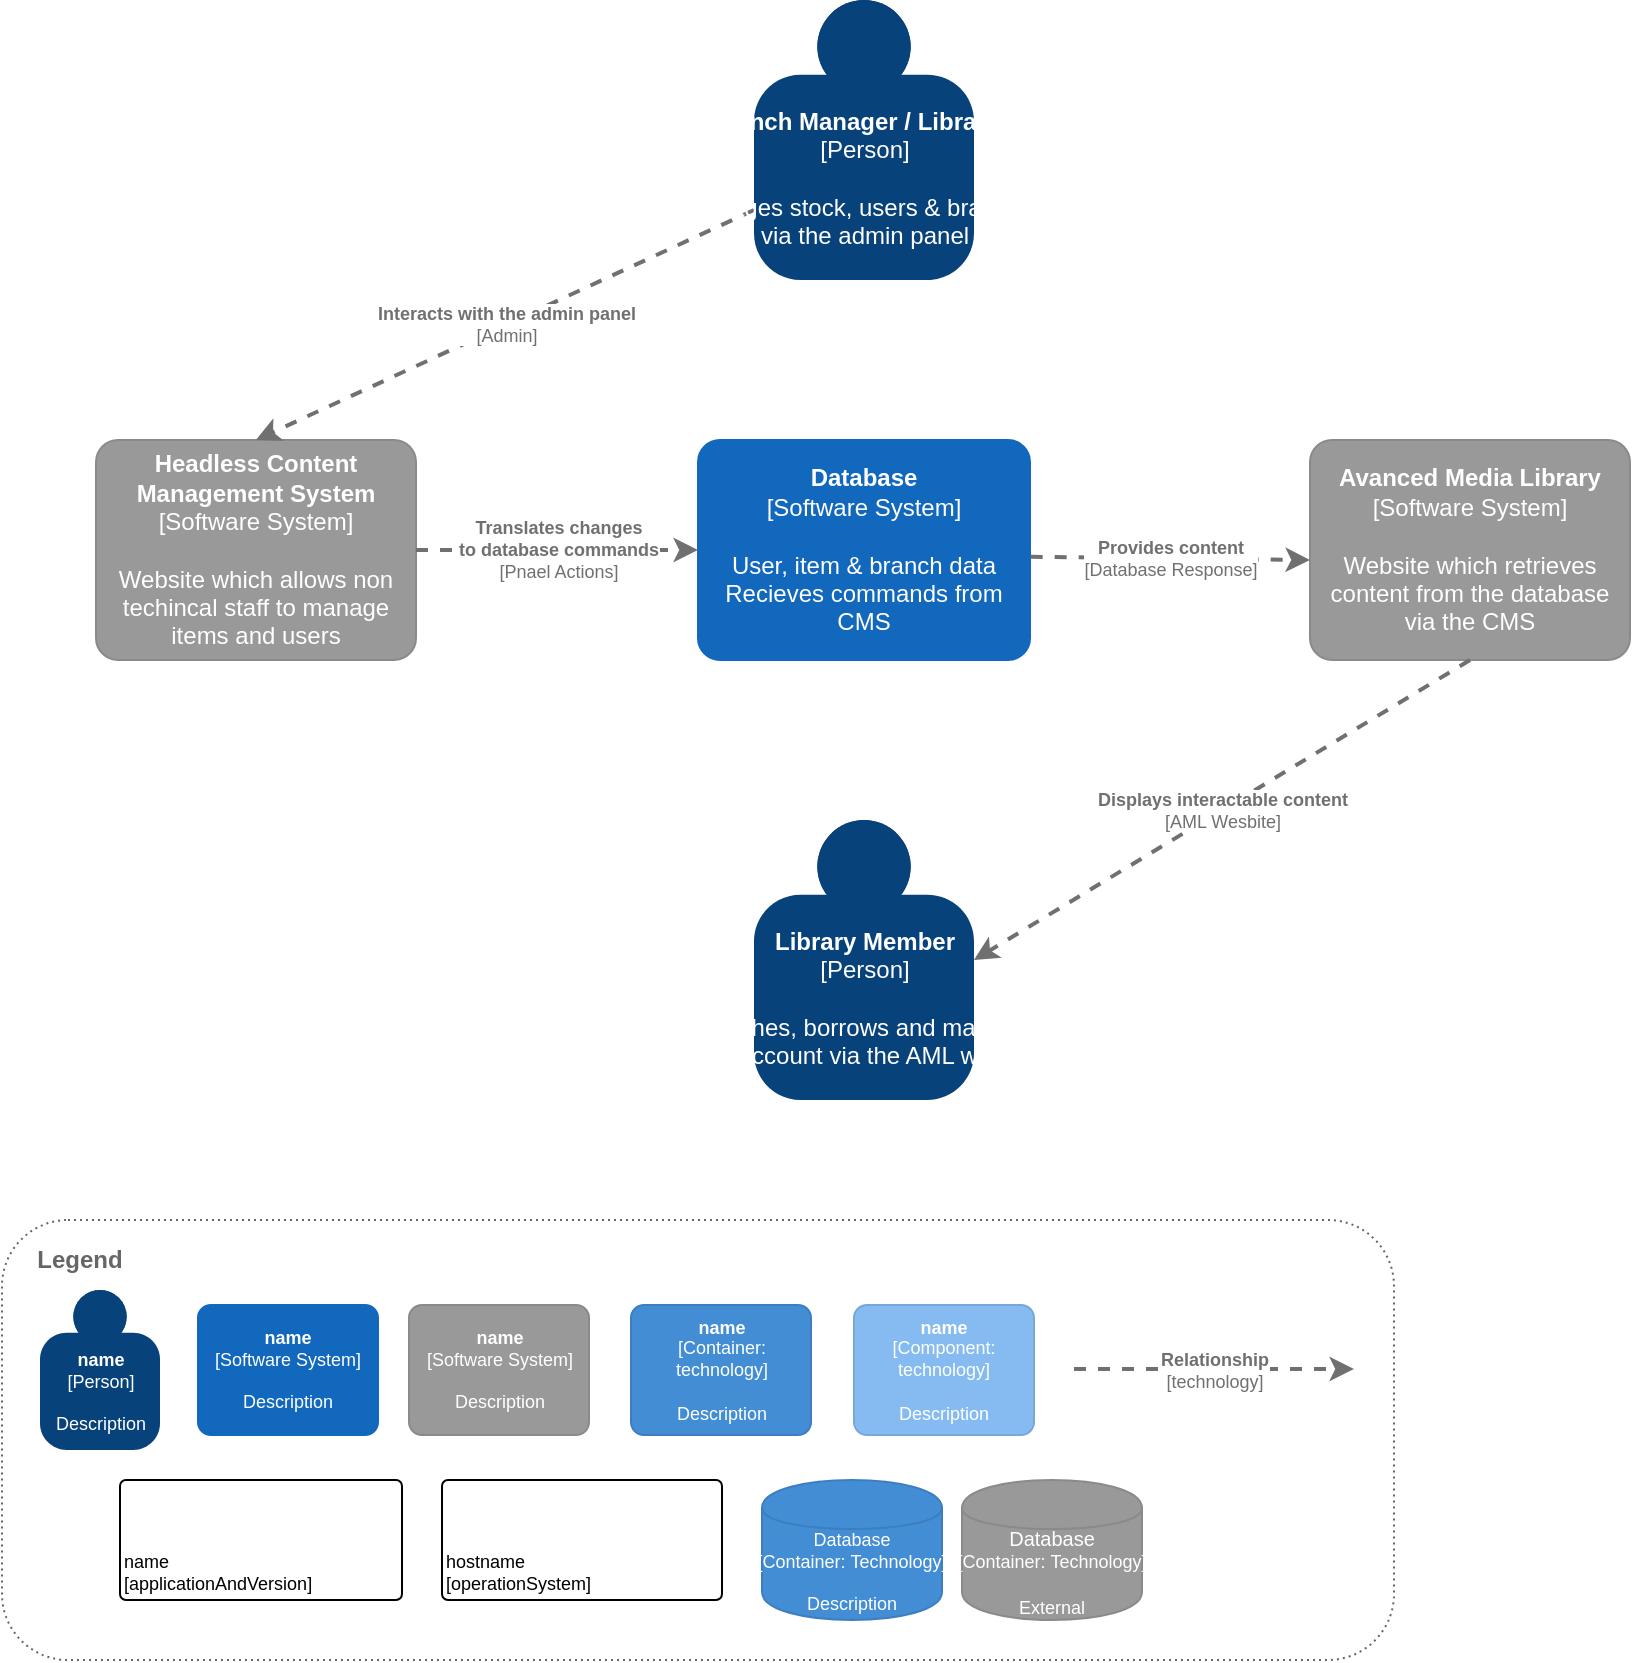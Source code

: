 <mxfile version="24.3.1" type="device" pages="4">
  <diagram id="zNMGI6wU0Mi8Qe2H5Q59" name="C4 Context">
    <mxGraphModel dx="843" dy="634" grid="1" gridSize="10" guides="1" tooltips="1" connect="1" arrows="1" fold="1" page="1" pageScale="1" pageWidth="827" pageHeight="1169" math="0" shadow="0">
      <root>
        <mxCell id="0" />
        <mxCell id="1" parent="0" />
        <object placeholders="1" c4Name="Headless Content Management System" c4Type="Software System" c4Description="Website which allows non techincal staff to manage items and users" label="&lt;b&gt;%c4Name%&lt;/b&gt;&lt;div&gt;[%c4Type%]&lt;/div&gt;&lt;br&gt;&lt;div&gt;%c4Description%&lt;/div&gt;" id="lnmgxQ-TkLNhtuKLghFE-11">
          <mxCell style="rounded=1;whiteSpace=wrap;html=1;labelBackgroundColor=none;fillColor=#999999;fontColor=#ffffff;align=center;arcSize=10;strokeColor=#8A8A8A;metaEdit=1;metaData={&quot;c4Type&quot;:{&quot;editable&quot;:false}};points=[[0.25,0,0],[0.5,0,0],[0.75,0,0],[1,0.25,0],[1,0.5,0],[1,0.75,0],[0.75,1,0],[0.5,1,0],[0.25,1,0],[0,0.75,0],[0,0.5,0],[0,0.25,0]];" parent="1" vertex="1">
            <mxGeometry x="113" y="240" width="160" height="110.0" as="geometry" />
          </mxCell>
        </object>
        <object placeholders="1" c4Name="Database" c4Type="Software System" c4Description="User, item &amp; branch data&#xa;Recieves commands from CMS" label="&lt;b&gt;%c4Name%&lt;/b&gt;&lt;div&gt;[%c4Type%]&lt;/div&gt;&lt;br&gt;&lt;div&gt;%c4Description%&lt;/div&gt;" link="data:page/id,7UhaJ9ljh7ebol46HkWr" id="lnmgxQ-TkLNhtuKLghFE-13">
          <mxCell style="rounded=1;whiteSpace=wrap;html=1;labelBackgroundColor=none;fillColor=#1168BD;fontColor=#ffffff;align=center;arcSize=10;strokeColor=#1168BD;metaEdit=1;metaData={&quot;c4Type&quot;:{&quot;editable&quot;:false}};points=[[0.25,0,0],[0.5,0,0],[0.75,0,0],[1,0.25,0],[1,0.5,0],[1,0.75,0],[0.75,1,0],[0.5,1,0],[0.25,1,0],[0,0.75,0],[0,0.5,0],[0,0.25,0]];" parent="1" vertex="1">
            <mxGeometry x="414" y="240" width="166" height="110" as="geometry" />
          </mxCell>
        </object>
        <mxCell id="GGAcaCNyiWMHBxoHMokF-1" value="" style="group" parent="1" vertex="1" connectable="0">
          <mxGeometry x="66" y="630" width="696" height="220" as="geometry" />
        </mxCell>
        <mxCell id="GGAcaCNyiWMHBxoHMokF-2" value="" style="rounded=1;whiteSpace=wrap;html=1;fillColor=none;strokeColor=#666666;dashed=1;dashPattern=1 2;fontColor=#666666;" parent="GGAcaCNyiWMHBxoHMokF-1" vertex="1">
          <mxGeometry width="696" height="220" as="geometry" />
        </mxCell>
        <mxCell id="GGAcaCNyiWMHBxoHMokF-3" value="Legend" style="text;html=1;strokeColor=none;fillColor=none;align=center;verticalAlign=middle;whiteSpace=wrap;rounded=0;fontStyle=1;fontColor=#666666;" parent="GGAcaCNyiWMHBxoHMokF-1" vertex="1">
          <mxGeometry x="19" y="10" width="40" height="20" as="geometry" />
        </mxCell>
        <object placeholders="1" c4Name="name" c4Type="Person" c4Description="Description" label="&lt;b style=&quot;font-size: 9px;&quot;&gt;%c4Name%&lt;/b&gt;&lt;div style=&quot;font-size: 9px;&quot;&gt;[%c4Type%]&lt;/div&gt;&lt;br style=&quot;font-size: 9px;&quot;&gt;&lt;div style=&quot;font-size: 9px;&quot;&gt;%c4Description%&lt;/div&gt;" id="GGAcaCNyiWMHBxoHMokF-4">
          <mxCell style="html=1;dashed=0;whitespace=wrap;fillColor=#08427b;strokeColor=none;fontColor=#ffffff;shape=mxgraph.c4.person;align=center;metaEdit=1;points=[[0.5,0,0],[1,0.5,0],[1,0.75,0],[0.75,1,0],[0.5,1,0],[0.25,1,0],[0,0.75,0],[0,0.5,0]];metaData={&quot;c4Type&quot;:{&quot;editable&quot;:false}};fontSize=9;" parent="GGAcaCNyiWMHBxoHMokF-1" vertex="1">
            <mxGeometry x="19" y="35" width="60" height="80" as="geometry" />
          </mxCell>
        </object>
        <object placeholders="1" c4Name="name" c4Type="Software System" c4Description="Description" label="&lt;b style=&quot;font-size: 9px;&quot;&gt;%c4Name%&lt;/b&gt;&lt;div style=&quot;font-size: 9px;&quot;&gt;[%c4Type%]&lt;/div&gt;&lt;br style=&quot;font-size: 9px;&quot;&gt;&lt;div style=&quot;font-size: 9px;&quot;&gt;%c4Description%&lt;/div&gt;" id="GGAcaCNyiWMHBxoHMokF-5">
          <mxCell style="rounded=1;whiteSpace=wrap;html=1;labelBackgroundColor=none;fillColor=#1168BD;fontColor=#ffffff;align=center;arcSize=10;strokeColor=#1168BD;metaEdit=1;metaData={&quot;c4Type&quot;:{&quot;editable&quot;:false}};points=[[0.25,0,0],[0.5,0,0],[0.75,0,0],[1,0.25,0],[1,0.5,0],[1,0.75,0],[0.75,1,0],[0.5,1,0],[0.25,1,0],[0,0.75,0],[0,0.5,0],[0,0.25,0]];fontSize=9;" parent="GGAcaCNyiWMHBxoHMokF-1" vertex="1">
            <mxGeometry x="98" y="42.5" width="90" height="65" as="geometry" />
          </mxCell>
        </object>
        <object placeholders="1" c4Name="name" c4Type="Software System" c4Description="Description" label="&lt;b style=&quot;font-size: 9px;&quot;&gt;%c4Name%&lt;/b&gt;&lt;div style=&quot;font-size: 9px;&quot;&gt;[%c4Type%]&lt;/div&gt;&lt;br style=&quot;font-size: 9px;&quot;&gt;&lt;div style=&quot;font-size: 9px;&quot;&gt;%c4Description%&lt;/div&gt;" id="GGAcaCNyiWMHBxoHMokF-6">
          <mxCell style="rounded=1;whiteSpace=wrap;html=1;labelBackgroundColor=none;fillColor=#999999;fontColor=#ffffff;align=center;arcSize=10;strokeColor=#8A8A8A;metaEdit=1;metaData={&quot;c4Type&quot;:{&quot;editable&quot;:false}};points=[[0.25,0,0],[0.5,0,0],[0.75,0,0],[1,0.25,0],[1,0.5,0],[1,0.75,0],[0.75,1,0],[0.5,1,0],[0.25,1,0],[0,0.75,0],[0,0.5,0],[0,0.25,0]];fontSize=9;" parent="GGAcaCNyiWMHBxoHMokF-1" vertex="1">
            <mxGeometry x="203.5" y="42.5" width="90" height="65" as="geometry" />
          </mxCell>
        </object>
        <object placeholders="1" c4Name="name" c4Type="Component" c4Technology="technology" c4Description="Description" label="&lt;b style=&quot;font-size: 9px;&quot;&gt;%c4Name%&lt;/b&gt;&lt;div style=&quot;font-size: 9px;&quot;&gt;[%c4Type%: %c4Technology%]&lt;/div&gt;&lt;br style=&quot;font-size: 9px;&quot;&gt;&lt;div style=&quot;font-size: 9px;&quot;&gt;%c4Description%&lt;/div&gt;" id="GGAcaCNyiWMHBxoHMokF-7">
          <mxCell style="rounded=1;whiteSpace=wrap;html=1;labelBackgroundColor=none;fillColor=#85BBF0;fontColor=#ffffff;align=center;arcSize=10;strokeColor=#78A8D8;metaEdit=1;metaData={&quot;c4Type&quot;:{&quot;editable&quot;:false}};points=[[0.25,0,0],[0.5,0,0],[0.75,0,0],[1,0.25,0],[1,0.5,0],[1,0.75,0],[0.75,1,0],[0.5,1,0],[0.25,1,0],[0,0.75,0],[0,0.5,0],[0,0.25,0]];fontSize=9;" parent="GGAcaCNyiWMHBxoHMokF-1" vertex="1">
            <mxGeometry x="426" y="42.5" width="90" height="65" as="geometry" />
          </mxCell>
        </object>
        <object placeholders="1" c4Name="name" c4Type="Container" c4Technology="technology" c4Description="Description" label="&lt;b style=&quot;font-size: 9px;&quot;&gt;%c4Name%&lt;/b&gt;&lt;div style=&quot;font-size: 9px;&quot;&gt;[%c4Type%: %c4Technology%]&lt;/div&gt;&lt;br style=&quot;font-size: 9px;&quot;&gt;&lt;div style=&quot;font-size: 9px;&quot;&gt;%c4Description%&lt;/div&gt;" id="GGAcaCNyiWMHBxoHMokF-8">
          <mxCell style="rounded=1;whiteSpace=wrap;html=1;labelBackgroundColor=none;fillColor=#438DD5;fontColor=#ffffff;align=center;arcSize=10;strokeColor=#3C7FC0;metaEdit=1;metaData={&quot;c4Type&quot;:{&quot;editable&quot;:false}};points=[[0.25,0,0],[0.5,0,0],[0.75,0,0],[1,0.25,0],[1,0.5,0],[1,0.75,0],[0.75,1,0],[0.5,1,0],[0.25,1,0],[0,0.75,0],[0,0.5,0],[0,0.25,0]];fontSize=9;" parent="GGAcaCNyiWMHBxoHMokF-1" vertex="1">
            <mxGeometry x="314.5" y="42.5" width="90" height="65" as="geometry" />
          </mxCell>
        </object>
        <object placeholders="1" c4Name="name" c4Type="ExecutionEnvironment" c4Application="applicationAndVersion" label="&lt;div style=&quot;text-align: left; font-size: 9px;&quot;&gt;%c4Name%&lt;/div&gt;&lt;div style=&quot;text-align: left; font-size: 9px;&quot;&gt;[%c4Application%]&lt;/div&gt;" id="GGAcaCNyiWMHBxoHMokF-9">
          <mxCell style="rounded=1;whiteSpace=wrap;html=1;labelBackgroundColor=none;fillColor=#ffffff;fontColor=#000000;align=left;arcSize=5;strokeColor=#000000;verticalAlign=bottom;metaEdit=1;metaData={&quot;c4Type&quot;:{&quot;editable&quot;:false}};points=[[0.25,0,0],[0.5,0,0],[0.75,0,0],[1,0.25,0],[1,0.5,0],[1,0.75,0],[0.75,1,0],[0.5,1,0],[0.25,1,0],[0,0.75,0],[0,0.5,0],[0,0.25,0]];fontSize=9;" parent="GGAcaCNyiWMHBxoHMokF-1" vertex="1">
            <mxGeometry x="59" y="130" width="141" height="60" as="geometry" />
          </mxCell>
        </object>
        <object placeholders="1" c4Name="hostname" c4Type="DeploymentNode" c4OperationSystem="operationSystem" c4ScalingFactor="" label="&lt;div style=&quot;text-align: left; font-size: 9px;&quot;&gt;%c4Name%&lt;/div&gt;&lt;div style=&quot;text-align: left; font-size: 9px;&quot;&gt;[%c4OperationSystem%]&lt;/div&gt;&lt;div style=&quot;text-align: right; font-size: 9px;&quot;&gt;%c4ScalingFactor%&lt;/div&gt;" id="GGAcaCNyiWMHBxoHMokF-10">
          <mxCell style="rounded=1;whiteSpace=wrap;html=1;labelBackgroundColor=none;fillColor=#ffffff;fontColor=#000000;align=left;arcSize=5;strokeColor=#000000;verticalAlign=bottom;metaEdit=1;metaData={&quot;c4Type&quot;:{&quot;editable&quot;:false}};points=[[0.25,0,0],[0.5,0,0],[0.75,0,0],[1,0.25,0],[1,0.5,0],[1,0.75,0],[0.75,1,0],[0.5,1,0],[0.25,1,0],[0,0.75,0],[0,0.5,0],[0,0.25,0]];fontSize=9;" parent="GGAcaCNyiWMHBxoHMokF-1" vertex="1">
            <mxGeometry x="220" y="130" width="140" height="60" as="geometry" />
          </mxCell>
        </object>
        <object placeholders="1" c4Type="Database" c4Technology="Technology" c4Description="Description" label="%c4Type%&lt;div style=&quot;font-size: 9px;&quot;&gt;[Container:&amp;nbsp;%c4Technology%]&lt;/div&gt;&lt;br style=&quot;font-size: 9px;&quot;&gt;&lt;div style=&quot;font-size: 9px;&quot;&gt;%c4Description%&lt;/div&gt;" id="GGAcaCNyiWMHBxoHMokF-11">
          <mxCell style="shape=cylinder;whiteSpace=wrap;html=1;boundedLbl=1;rounded=0;labelBackgroundColor=none;fillColor=#438DD5;fontSize=9;fontColor=#ffffff;align=center;strokeColor=#3C7FC0;metaEdit=1;points=[[0.5,0,0],[1,0.25,0],[1,0.5,0],[1,0.75,0],[0.5,1,0],[0,0.75,0],[0,0.5,0],[0,0.25,0]];metaData={&quot;c4Type&quot;:{&quot;editable&quot;:false}};" parent="GGAcaCNyiWMHBxoHMokF-1" vertex="1">
            <mxGeometry x="380" y="130" width="90" height="70" as="geometry" />
          </mxCell>
        </object>
        <object placeholders="1" c4Type="Database" c4Technology="Technology" c4Description="External" label="%c4Type%&lt;div style=&quot;font-size: 9px;&quot;&gt;[Container:&amp;nbsp;%c4Technology%]&lt;/div&gt;&lt;br style=&quot;font-size: 9px;&quot;&gt;&lt;div style=&quot;font-size: 9px;&quot;&gt;%c4Description%&lt;/div&gt;" id="GGAcaCNyiWMHBxoHMokF-12">
          <mxCell style="shape=cylinder;whiteSpace=wrap;html=1;boundedLbl=1;rounded=1;labelBackgroundColor=none;fillColor=#999999;fontSize=10;fontColor=#ffffff;align=center;strokeColor=#8A8A8A;metaEdit=1;points=[[0.5,0,0],[1,0.25,0],[1,0.5,0],[1,0.75,0],[0.5,1,0],[0,0.75,0],[0,0.5,0],[0,0.25,0]];metaData={&quot;c4Type&quot;:{&quot;editable&quot;:false}};arcSize=10;" parent="GGAcaCNyiWMHBxoHMokF-1" vertex="1">
            <mxGeometry x="480" y="130" width="90" height="70" as="geometry" />
          </mxCell>
        </object>
        <object placeholders="1" c4Type="Relationship" c4Technology="technology" c4Description="Relationship" label="&lt;div style=&quot;text-align: left; font-size: 9px;&quot;&gt;&lt;div style=&quot;text-align: center; font-size: 9px;&quot;&gt;&lt;b style=&quot;font-size: 9px;&quot;&gt;%c4Description%&lt;/b&gt;&lt;/div&gt;&lt;div style=&quot;text-align: center; font-size: 9px;&quot;&gt;[%c4Technology%]&lt;/div&gt;&lt;/div&gt;" id="GGAcaCNyiWMHBxoHMokF-13">
          <mxCell style="edgeStyle=none;rounded=0;html=1;jettySize=auto;orthogonalLoop=1;strokeColor=#707070;strokeWidth=2;fontColor=#707070;jumpStyle=none;dashed=1;metaEdit=1;metaData={&quot;c4Type&quot;:{&quot;editable&quot;:false}};fontSize=9;" parent="GGAcaCNyiWMHBxoHMokF-1" edge="1">
            <mxGeometry width="160" relative="1" as="geometry">
              <mxPoint x="536" y="74.5" as="sourcePoint" />
              <mxPoint x="676" y="74.5" as="targetPoint" />
            </mxGeometry>
          </mxCell>
        </object>
        <object placeholders="1" c4Type="Relationship" c4Technology="Pnael Actions" c4Description="Translates changes&#xa;to database commands" label="&lt;div style=&quot;text-align: left; font-size: 9px;&quot;&gt;&lt;div style=&quot;text-align: center; font-size: 9px;&quot;&gt;&lt;b style=&quot;font-size: 9px;&quot;&gt;%c4Description%&lt;/b&gt;&lt;/div&gt;&lt;div style=&quot;text-align: center; font-size: 9px;&quot;&gt;[%c4Technology%]&lt;/div&gt;&lt;/div&gt;" id="kgG_GNxSqLYQd6pk1VW--3">
          <mxCell style="edgeStyle=none;rounded=0;html=1;jettySize=auto;orthogonalLoop=1;strokeColor=#707070;strokeWidth=2;fontColor=#707070;jumpStyle=none;dashed=1;metaEdit=1;metaData={&quot;c4Type&quot;:{&quot;editable&quot;:false}};fontSize=9;exitX=1;exitY=0.5;exitDx=0;exitDy=0;exitPerimeter=0;entryX=0;entryY=0.5;entryDx=0;entryDy=0;entryPerimeter=0;" parent="1" source="lnmgxQ-TkLNhtuKLghFE-11" target="lnmgxQ-TkLNhtuKLghFE-13" edge="1">
            <mxGeometry width="160" relative="1" as="geometry">
              <mxPoint x="273.0" y="310" as="sourcePoint" />
              <mxPoint x="469" y="405" as="targetPoint" />
            </mxGeometry>
          </mxCell>
        </object>
        <object placeholders="1" c4Type="Relationship" c4Technology="Admin" c4Description="Interacts with the admin panel" label="&lt;div style=&quot;text-align: left; font-size: 9px;&quot;&gt;&lt;div style=&quot;text-align: center; font-size: 9px;&quot;&gt;&lt;b style=&quot;font-size: 9px;&quot;&gt;%c4Description%&lt;/b&gt;&lt;/div&gt;&lt;div style=&quot;text-align: center; font-size: 9px;&quot;&gt;[%c4Technology%]&lt;/div&gt;&lt;/div&gt;" id="kgG_GNxSqLYQd6pk1VW--9">
          <mxCell style="edgeStyle=none;rounded=0;html=1;jettySize=auto;orthogonalLoop=1;strokeColor=#707070;strokeWidth=2;fontColor=#707070;jumpStyle=none;dashed=1;metaEdit=1;metaData={&quot;c4Type&quot;:{&quot;editable&quot;:false}};fontSize=9;exitX=0;exitY=0.75;exitDx=0;exitDy=0;exitPerimeter=0;entryX=0.5;entryY=0;entryDx=0;entryDy=0;entryPerimeter=0;" parent="1" source="lnmgxQ-TkLNhtuKLghFE-3" target="lnmgxQ-TkLNhtuKLghFE-11" edge="1">
            <mxGeometry width="160" relative="1" as="geometry">
              <mxPoint x="206" y="100" as="sourcePoint" />
              <mxPoint x="140" y="220" as="targetPoint" />
            </mxGeometry>
          </mxCell>
        </object>
        <object placeholders="1" c4Name="Avanced Media Library" c4Type="Software System" c4Description="Website which retrieves content from the database via the CMS" label="&lt;b&gt;%c4Name%&lt;/b&gt;&lt;div&gt;[%c4Type%]&lt;/div&gt;&lt;br&gt;&lt;div&gt;%c4Description%&lt;/div&gt;" id="kgG_GNxSqLYQd6pk1VW--10">
          <mxCell style="rounded=1;whiteSpace=wrap;html=1;labelBackgroundColor=none;fillColor=#999999;fontColor=#ffffff;align=center;arcSize=10;strokeColor=#8A8A8A;metaEdit=1;metaData={&quot;c4Type&quot;:{&quot;editable&quot;:false}};points=[[0.25,0,0],[0.5,0,0],[0.75,0,0],[1,0.25,0],[1,0.5,0],[1,0.75,0],[0.75,1,0],[0.5,1,0],[0.25,1,0],[0,0.75,0],[0,0.5,0],[0,0.25,0]];" parent="1" vertex="1">
            <mxGeometry x="720" y="240" width="160" height="110.0" as="geometry" />
          </mxCell>
        </object>
        <object placeholders="1" c4Type="Relationship" c4Technology="Database Response" c4Description="Provides content" label="&lt;div style=&quot;text-align: left; font-size: 9px;&quot;&gt;&lt;div style=&quot;text-align: center; font-size: 9px;&quot;&gt;&lt;b style=&quot;font-size: 9px;&quot;&gt;%c4Description%&lt;/b&gt;&lt;/div&gt;&lt;div style=&quot;text-align: center; font-size: 9px;&quot;&gt;[%c4Technology%]&lt;/div&gt;&lt;/div&gt;" id="kgG_GNxSqLYQd6pk1VW--11">
          <mxCell style="edgeStyle=none;rounded=0;html=1;jettySize=auto;orthogonalLoop=1;strokeColor=#707070;strokeWidth=2;fontColor=#707070;jumpStyle=none;dashed=1;metaEdit=1;metaData={&quot;c4Type&quot;:{&quot;editable&quot;:false}};fontSize=9;exitX=1.002;exitY=0.531;exitDx=0;exitDy=0;exitPerimeter=0;entryX=0;entryY=0.455;entryDx=0;entryDy=0;entryPerimeter=0;" parent="1" source="lnmgxQ-TkLNhtuKLghFE-13" edge="1">
            <mxGeometry width="160" relative="1" as="geometry">
              <mxPoint x="579" y="389.95" as="sourcePoint" />
              <mxPoint x="720" y="300.0" as="targetPoint" />
            </mxGeometry>
          </mxCell>
        </object>
        <object placeholders="1" c4Name="Library Member" c4Type="Person" c4Description="Searches, borrows and manages &#xa;own account via the AML website" label="&lt;b&gt;%c4Name%&lt;/b&gt;&lt;div&gt;[%c4Type%]&lt;/div&gt;&lt;br&gt;&lt;div&gt;%c4Description%&lt;/div&gt;" id="kgG_GNxSqLYQd6pk1VW--12">
          <mxCell style="html=1;dashed=0;whitespace=wrap;fillColor=#08427b;strokeColor=none;fontColor=#ffffff;shape=mxgraph.c4.person;align=center;metaEdit=1;points=[[0.5,0,0],[1,0.5,0],[1,0.75,0],[0.75,1,0],[0.5,1,0],[0.25,1,0],[0,0.75,0],[0,0.5,0]];metaData={&quot;c4Type&quot;:{&quot;editable&quot;:false}};" parent="1" vertex="1">
            <mxGeometry x="442" y="430" width="110.0" height="140" as="geometry" />
          </mxCell>
        </object>
        <object placeholders="1" c4Type="Relationship" c4Technology="AML Wesbite" c4Description="Displays interactable content" label="&lt;div style=&quot;text-align: left; font-size: 9px;&quot;&gt;&lt;div style=&quot;text-align: center; font-size: 9px;&quot;&gt;&lt;b style=&quot;font-size: 9px;&quot;&gt;%c4Description%&lt;/b&gt;&lt;/div&gt;&lt;div style=&quot;text-align: center; font-size: 9px;&quot;&gt;[%c4Technology%]&lt;/div&gt;&lt;/div&gt;" id="kgG_GNxSqLYQd6pk1VW--13">
          <mxCell style="edgeStyle=none;rounded=0;html=1;jettySize=auto;orthogonalLoop=1;strokeColor=#707070;strokeWidth=2;fontColor=#707070;jumpStyle=none;dashed=1;metaEdit=1;metaData={&quot;c4Type&quot;:{&quot;editable&quot;:false}};fontSize=9;exitX=0.5;exitY=1;exitDx=0;exitDy=0;exitPerimeter=0;entryX=1;entryY=0.5;entryDx=0;entryDy=0;entryPerimeter=0;" parent="1" source="kgG_GNxSqLYQd6pk1VW--10" target="kgG_GNxSqLYQd6pk1VW--12" edge="1">
            <mxGeometry width="160" relative="1" as="geometry">
              <mxPoint x="892" y="457" as="sourcePoint" />
              <mxPoint x="680" y="570" as="targetPoint" />
            </mxGeometry>
          </mxCell>
        </object>
        <object placeholders="1" c4Name="Branch Manager / Librarian" c4Type="Person" c4Description="Manages stock, users &amp; branches&#xa;via the admin panel" label="&lt;b&gt;%c4Name%&lt;/b&gt;&lt;div&gt;[%c4Type%]&lt;/div&gt;&lt;br&gt;&lt;div&gt;%c4Description%&lt;/div&gt;" id="lnmgxQ-TkLNhtuKLghFE-3">
          <mxCell style="html=1;dashed=0;whitespace=wrap;fillColor=#08427b;strokeColor=none;fontColor=#ffffff;shape=mxgraph.c4.person;align=center;metaEdit=1;points=[[0.5,0,0],[1,0.5,0],[1,0.75,0],[0.75,1,0],[0.5,1,0],[0.25,1,0],[0,0.75,0],[0,0.5,0]];metaData={&quot;c4Type&quot;:{&quot;editable&quot;:false}};" parent="1" vertex="1">
            <mxGeometry x="442" y="20" width="110.0" height="140" as="geometry" />
          </mxCell>
        </object>
      </root>
    </mxGraphModel>
  </diagram>
  <diagram id="7UhaJ9ljh7ebol46HkWr" name="C4 Container">
    <mxGraphModel dx="1131" dy="761" grid="1" gridSize="10" guides="1" tooltips="1" connect="1" arrows="1" fold="1" page="1" pageScale="1" pageWidth="827" pageHeight="1169" math="0" shadow="0">
      <root>
        <mxCell id="6M9tTkYtrs8H_QPtwX7E-0" />
        <mxCell id="6M9tTkYtrs8H_QPtwX7E-1" parent="6M9tTkYtrs8H_QPtwX7E-0" />
        <object placeholders="1" c4Name="Status Dashboard" c4Type="ExecutionEnvironment" c4Application="Container" label="&lt;div style=&quot;text-align: left&quot;&gt;%c4Name%&lt;/div&gt;&lt;div style=&quot;text-align: left&quot;&gt;[%c4Application%]&lt;/div&gt;" id="lYJF4gXNzrw0ycB4rWT1-4">
          <mxCell style="rounded=1;whiteSpace=wrap;html=1;labelBackgroundColor=none;fillColor=#ffffff;fontColor=#000000;align=left;arcSize=5;strokeColor=#000000;verticalAlign=bottom;metaEdit=1;metaData={&quot;c4Type&quot;:{&quot;editable&quot;:false}};points=[[0.25,0,0],[0.5,0,0],[0.75,0,0],[1,0.25,0],[1,0.5,0],[1,0.75,0],[0.75,1,0],[0.5,1,0],[0.25,1,0],[0,0.75,0],[0,0.5,0],[0,0.25,0]];" vertex="1" parent="6M9tTkYtrs8H_QPtwX7E-1">
            <mxGeometry x="206" y="200" width="514" height="370" as="geometry" />
          </mxCell>
        </object>
        <mxCell id="Lo3G5a3L0KlLAlPScO4L-4" style="edgeStyle=none;rounded=0;orthogonalLoop=1;jettySize=auto;html=1;dashed=1;strokeColor=#666666;strokeWidth=2;fillColor=#f5f5f5;" parent="6M9tTkYtrs8H_QPtwX7E-1" source="lYJF4gXNzrw0ycB4rWT1-5" target="lYJF4gXNzrw0ycB4rWT1-2" edge="1">
          <mxGeometry relative="1" as="geometry">
            <mxPoint x="504" y="473.516" as="sourcePoint" />
            <mxPoint x="400" y="475" as="targetPoint" />
          </mxGeometry>
        </mxCell>
        <mxCell id="pFiWOoE0-NWYzhs1r_mV-0" value="Sends data to&lt;br&gt;(JSON)" style="edgeLabel;html=1;align=center;verticalAlign=middle;resizable=0;points=[];" parent="Lo3G5a3L0KlLAlPScO4L-4" vertex="1" connectable="0">
          <mxGeometry x="0.024" y="-1" relative="1" as="geometry">
            <mxPoint as="offset" />
          </mxGeometry>
        </mxCell>
        <object placeholders="1" c4Name="Support Staff" c4Type="Person" c4Description="Monitors the production line" label="&lt;b&gt;%c4Name%&lt;/b&gt;&lt;div&gt;[%c4Type%]&lt;/div&gt;&lt;br&gt;&lt;div&gt;%c4Description%&lt;/div&gt;" id="xR-taD2YaKqdD4t_8OCm-0">
          <mxCell style="html=1;dashed=0;whitespace=wrap;fillColor=#08427b;strokeColor=none;fontColor=#ffffff;shape=mxgraph.c4.person;align=center;metaEdit=1;points=[[0.5,0,0],[1,0.5,0],[1,0.75,0],[0.75,1,0],[0.5,1,0],[0.25,1,0],[0,0.75,0],[0,0.5,0]];metaData={&quot;c4Type&quot;:{&quot;editable&quot;:false}};" vertex="1" parent="6M9tTkYtrs8H_QPtwX7E-1">
            <mxGeometry x="530" y="40" width="110.0" height="140" as="geometry" />
          </mxCell>
        </object>
        <object placeholders="1" c4Type="Relationship" c4Technology="SMS" c4Description="Sends notifications to" label="&lt;div style=&quot;text-align: left&quot;&gt;&lt;div style=&quot;text-align: center&quot;&gt;&lt;b&gt;%c4Description%&lt;/b&gt;&lt;/div&gt;&lt;div style=&quot;text-align: center&quot;&gt;[%c4Technology%]&lt;/div&gt;&lt;/div&gt;" id="xR-taD2YaKqdD4t_8OCm-1">
          <mxCell style="edgeStyle=none;rounded=0;html=1;jettySize=auto;orthogonalLoop=1;strokeColor=#707070;strokeWidth=2;fontColor=#707070;jumpStyle=none;dashed=1;metaEdit=1;metaData={&quot;c4Type&quot;:{&quot;editable&quot;:false}};" edge="1" parent="6M9tTkYtrs8H_QPtwX7E-1" source="BWggMhDQrADv35toyhTK-0" target="xR-taD2YaKqdD4t_8OCm-0">
            <mxGeometry width="160" relative="1" as="geometry">
              <mxPoint x="100" y="230" as="sourcePoint" />
              <mxPoint x="650" y="300" as="targetPoint" />
              <Array as="points">
                <mxPoint x="100" y="110" />
              </Array>
            </mxGeometry>
          </mxCell>
        </object>
        <object placeholders="1" c4Name="Alert System" c4Type="Software System" c4Description="Sends SMS notifications of problems" label="&lt;b&gt;%c4Name%&lt;/b&gt;&lt;div&gt;[%c4Type%]&lt;/div&gt;&lt;br&gt;&lt;div&gt;%c4Description%&lt;/div&gt;" id="BWggMhDQrADv35toyhTK-0">
          <mxCell style="rounded=1;whiteSpace=wrap;html=1;labelBackgroundColor=none;fillColor=#999999;fontColor=#ffffff;align=center;arcSize=10;strokeColor=#8A8A8A;metaEdit=1;metaData={&quot;c4Type&quot;:{&quot;editable&quot;:false}};points=[[0.25,0,0],[0.5,0,0],[0.75,0,0],[1,0.25,0],[1,0.5,0],[1,0.75,0],[0.75,1,0],[0.5,1,0],[0.25,1,0],[0,0.75,0],[0,0.5,0],[0,0.25,0]];" vertex="1" parent="6M9tTkYtrs8H_QPtwX7E-1">
            <mxGeometry x="20" y="230" width="160" height="110.0" as="geometry" />
          </mxCell>
        </object>
        <object placeholders="1" c4Type="Relationship" c4Technology="REST API" c4Description="Makes API calls to" label="&lt;div style=&quot;text-align: left&quot;&gt;&lt;div style=&quot;text-align: center&quot;&gt;&lt;b&gt;%c4Description%&lt;/b&gt;&lt;/div&gt;&lt;div style=&quot;text-align: center&quot;&gt;[%c4Technology%]&lt;/div&gt;&lt;/div&gt;" id="BWggMhDQrADv35toyhTK-1">
          <mxCell style="edgeStyle=none;rounded=0;html=1;jettySize=auto;orthogonalLoop=1;strokeColor=#707070;strokeWidth=2;fontColor=#707070;jumpStyle=none;dashed=1;metaEdit=1;metaData={&quot;c4Type&quot;:{&quot;editable&quot;:false}};" edge="1" parent="6M9tTkYtrs8H_QPtwX7E-1" source="lYJF4gXNzrw0ycB4rWT1-0" target="BWggMhDQrADv35toyhTK-0">
            <mxGeometry x="-0.049" width="160" relative="1" as="geometry">
              <mxPoint x="504" y="285" as="sourcePoint" />
              <mxPoint x="650" y="300" as="targetPoint" />
              <mxPoint as="offset" />
            </mxGeometry>
          </mxCell>
        </object>
        <object placeholders="1" c4Name="Data Collection System" c4Type="Software System" c4Description="Monitors and collects data from sensors and PLCs" label="&lt;b&gt;%c4Name%&lt;/b&gt;&lt;div&gt;[%c4Type%]&lt;/div&gt;&lt;br&gt;&lt;div&gt;%c4Description%&lt;/div&gt;" id="AtdmSoMEF_yhiQ30HpCC-0">
          <mxCell style="rounded=1;whiteSpace=wrap;html=1;labelBackgroundColor=none;fillColor=#999999;fontColor=#ffffff;align=center;arcSize=10;strokeColor=#8A8A8A;metaEdit=1;metaData={&quot;c4Type&quot;:{&quot;editable&quot;:false}};points=[[0.25,0,0],[0.5,0,0],[0.75,0,0],[1,0.25,0],[1,0.5,0],[1,0.75,0],[0.75,1,0],[0.5,1,0],[0.25,1,0],[0,0.75,0],[0,0.5,0],[0,0.25,0]];" vertex="1" parent="6M9tTkYtrs8H_QPtwX7E-1">
            <mxGeometry x="810" y="230" width="160" height="110.0" as="geometry" />
          </mxCell>
        </object>
        <object placeholders="1" c4Type="Relationship" c4Technology="REST API" c4Description="Makes API calls to" label="&lt;div style=&quot;text-align: left&quot;&gt;&lt;div style=&quot;text-align: center&quot;&gt;&lt;b&gt;%c4Description%&lt;/b&gt;&lt;/div&gt;&lt;div style=&quot;text-align: center&quot;&gt;[%c4Technology%]&lt;/div&gt;&lt;/div&gt;" id="AtdmSoMEF_yhiQ30HpCC-3">
          <mxCell style="edgeStyle=none;rounded=0;html=1;jettySize=auto;orthogonalLoop=1;strokeColor=#707070;strokeWidth=2;fontColor=#707070;jumpStyle=none;dashed=1;metaEdit=1;metaData={&quot;c4Type&quot;:{&quot;editable&quot;:false}};" edge="1" parent="6M9tTkYtrs8H_QPtwX7E-1" source="lYJF4gXNzrw0ycB4rWT1-5" target="AtdmSoMEF_yhiQ30HpCC-4">
            <mxGeometry x="-0.049" width="160" relative="1" as="geometry">
              <mxPoint x="664" y="473.693" as="sourcePoint" />
              <mxPoint x="850" y="570" as="targetPoint" />
              <mxPoint as="offset" />
            </mxGeometry>
          </mxCell>
        </object>
        <object placeholders="1" c4Type="Database" c4Technology="Time Series Database (Influx)" c4Description="" label="%c4Type%&lt;div style=&quot;font-size: 12px;&quot;&gt;[Container:&amp;nbsp;%c4Technology%]&lt;/div&gt;&lt;br style=&quot;font-size: 12px;&quot;&gt;&lt;div style=&quot;font-size: 12px;&quot;&gt;%c4Description%&lt;/div&gt;" id="AtdmSoMEF_yhiQ30HpCC-4">
          <mxCell style="shape=cylinder;whiteSpace=wrap;html=1;boundedLbl=1;rounded=1;labelBackgroundColor=none;fillColor=#999999;fontSize=12;fontColor=#ffffff;align=center;strokeColor=#8A8A8A;metaEdit=1;points=[[0.5,0,0],[1,0.25,0],[1,0.5,0],[1,0.75,0],[0.5,1,0],[0,0.75,0],[0,0.5,0],[0,0.25,0]];metaData={&quot;c4Type&quot;:{&quot;editable&quot;:false}};arcSize=10;" vertex="1" parent="6M9tTkYtrs8H_QPtwX7E-1">
            <mxGeometry x="810" y="400" width="160" height="140" as="geometry" />
          </mxCell>
        </object>
        <object placeholders="1" c4Type="Relationship" c4Technology="Influx REST&#xa;" c4Description="Writes to" label="&lt;div style=&quot;text-align: left&quot;&gt;&lt;div style=&quot;text-align: center&quot;&gt;&lt;b&gt;%c4Description%&lt;/b&gt;&lt;/div&gt;&lt;div style=&quot;text-align: center&quot;&gt;[%c4Technology%]&lt;/div&gt;&lt;/div&gt;" id="AtdmSoMEF_yhiQ30HpCC-6">
          <mxCell style="edgeStyle=none;rounded=0;html=1;jettySize=auto;orthogonalLoop=1;strokeColor=#707070;strokeWidth=2;fontColor=#707070;jumpStyle=none;dashed=1;metaEdit=1;metaData={&quot;c4Type&quot;:{&quot;editable&quot;:false}};" edge="1" parent="6M9tTkYtrs8H_QPtwX7E-1" source="AtdmSoMEF_yhiQ30HpCC-0" target="AtdmSoMEF_yhiQ30HpCC-4">
            <mxGeometry width="160" relative="1" as="geometry">
              <mxPoint x="490" y="450" as="sourcePoint" />
              <mxPoint x="650" y="450" as="targetPoint" />
            </mxGeometry>
          </mxCell>
        </object>
        <object placeholders="1" c4Name="Web Application" c4Type="Container" c4Technology="HTML5/JavaScript" c4Description="Status Dashboard" label="&lt;b&gt;%c4Name%&lt;/b&gt;&lt;div&gt;[%c4Type%: %c4Technology%]&lt;/div&gt;&lt;br&gt;&lt;div&gt;%c4Description%&lt;/div&gt;" link="data:page/id,2XVK7RYDKxdhMDquu4st" id="lYJF4gXNzrw0ycB4rWT1-0">
          <mxCell style="rounded=1;whiteSpace=wrap;html=1;labelBackgroundColor=none;fillColor=#438DD5;fontColor=#ffffff;align=center;arcSize=10;strokeColor=#3C7FC0;metaEdit=1;metaData={&quot;c4Type&quot;:{&quot;editable&quot;:false}};points=[[0.25,0,0],[0.5,0,0],[0.75,0,0],[1,0.25,0],[1,0.5,0],[1,0.75,0],[0.75,1,0],[0.5,1,0],[0.25,1,0],[0,0.75,0],[0,0.5,0],[0,0.25,0]];" vertex="1" parent="6M9tTkYtrs8H_QPtwX7E-1">
            <mxGeometry x="504" y="230" width="160" height="110.0" as="geometry" />
          </mxCell>
        </object>
        <object placeholders="1" c4Type="Relationship" c4Technology="JSON" c4Description="Makes requests to" label="&lt;div style=&quot;text-align: left&quot;&gt;&lt;div style=&quot;text-align: center&quot;&gt;&lt;b&gt;%c4Description%&lt;/b&gt;&lt;/div&gt;&lt;div style=&quot;text-align: center&quot;&gt;[%c4Technology%]&lt;/div&gt;&lt;/div&gt;" id="lYJF4gXNzrw0ycB4rWT1-1">
          <mxCell style="edgeStyle=none;rounded=0;html=1;jettySize=auto;orthogonalLoop=1;strokeColor=#707070;strokeWidth=2;fontColor=#707070;jumpStyle=none;dashed=1;metaEdit=1;metaData={&quot;c4Type&quot;:{&quot;editable&quot;:false}};" edge="1" parent="6M9tTkYtrs8H_QPtwX7E-1" source="lYJF4gXNzrw0ycB4rWT1-0" target="lYJF4gXNzrw0ycB4rWT1-5">
            <mxGeometry width="160" relative="1" as="geometry">
              <mxPoint x="490" y="450" as="sourcePoint" />
              <mxPoint x="584" y="420" as="targetPoint" />
            </mxGeometry>
          </mxCell>
        </object>
        <object placeholders="1" c4Name="Visualisation Dashboard" c4Type="Container" c4Technology="Graphics libaries" c4Description="" label="&lt;b&gt;%c4Name%&lt;/b&gt;&lt;div&gt;[%c4Type%: %c4Technology%]&lt;/div&gt;&lt;br&gt;&lt;div&gt;%c4Description%&lt;/div&gt;" id="lYJF4gXNzrw0ycB4rWT1-2">
          <mxCell style="rounded=1;whiteSpace=wrap;html=1;labelBackgroundColor=none;fillColor=#438DD5;fontColor=#ffffff;align=center;arcSize=10;strokeColor=#3C7FC0;metaEdit=1;metaData={&quot;c4Type&quot;:{&quot;editable&quot;:false}};points=[[0.25,0,0],[0.5,0,0],[0.75,0,0],[1,0.25,0],[1,0.5,0],[1,0.75,0],[0.75,1,0],[0.5,1,0],[0.25,1,0],[0,0.75,0],[0,0.5,0],[0,0.25,0]];" vertex="1" parent="6M9tTkYtrs8H_QPtwX7E-1">
            <mxGeometry x="234.5" y="415" width="160" height="110.0" as="geometry" />
          </mxCell>
        </object>
        <object placeholders="1" c4Type="Relationship" c4Technology="HTML" c4Description="Sends data to" label="&lt;div style=&quot;text-align: left&quot;&gt;&lt;div style=&quot;text-align: center&quot;&gt;&lt;b&gt;%c4Description%&lt;/b&gt;&lt;/div&gt;&lt;div style=&quot;text-align: center&quot;&gt;[%c4Technology%]&lt;/div&gt;&lt;/div&gt;" id="lYJF4gXNzrw0ycB4rWT1-3">
          <mxCell style="edgeStyle=none;rounded=0;html=1;jettySize=auto;orthogonalLoop=1;strokeColor=#707070;strokeWidth=2;fontColor=#707070;jumpStyle=none;dashed=1;metaEdit=1;metaData={&quot;c4Type&quot;:{&quot;editable&quot;:false}};" edge="1" parent="6M9tTkYtrs8H_QPtwX7E-1" source="lYJF4gXNzrw0ycB4rWT1-2" target="lYJF4gXNzrw0ycB4rWT1-0">
            <mxGeometry width="160" relative="1" as="geometry">
              <mxPoint x="490" y="450" as="sourcePoint" />
              <mxPoint x="650" y="450" as="targetPoint" />
            </mxGeometry>
          </mxCell>
        </object>
        <object placeholders="1" c4Name="API Service" c4Type="Container" c4Technology="Java/Python" c4Description="" label="&lt;b&gt;%c4Name%&lt;/b&gt;&lt;div&gt;[%c4Type%: %c4Technology%]&lt;/div&gt;&lt;br&gt;&lt;div&gt;%c4Description%&lt;/div&gt;" id="lYJF4gXNzrw0ycB4rWT1-5">
          <mxCell style="rounded=1;whiteSpace=wrap;html=1;labelBackgroundColor=none;fillColor=#438DD5;fontColor=#ffffff;align=center;arcSize=10;strokeColor=#3C7FC0;metaEdit=1;metaData={&quot;c4Type&quot;:{&quot;editable&quot;:false}};points=[[0.25,0,0],[0.5,0,0],[0.75,0,0],[1,0.25,0],[1,0.5,0],[1,0.75,0],[0.75,1,0],[0.5,1,0],[0.25,1,0],[0,0.75,0],[0,0.5,0],[0,0.25,0]];" vertex="1" parent="6M9tTkYtrs8H_QPtwX7E-1">
            <mxGeometry x="504" y="420" width="160" height="110.0" as="geometry" />
          </mxCell>
        </object>
        <mxCell id="fvyqv4AmcOP5PmUK73PX-0" value="" style="group" vertex="1" connectable="0" parent="6M9tTkYtrs8H_QPtwX7E-1">
          <mxGeometry x="66" y="610" width="696" height="220" as="geometry" />
        </mxCell>
        <mxCell id="fvyqv4AmcOP5PmUK73PX-1" value="" style="rounded=1;whiteSpace=wrap;html=1;fillColor=none;strokeColor=#666666;dashed=1;dashPattern=1 2;fontColor=#666666;" vertex="1" parent="fvyqv4AmcOP5PmUK73PX-0">
          <mxGeometry width="696" height="220" as="geometry" />
        </mxCell>
        <mxCell id="fvyqv4AmcOP5PmUK73PX-2" value="Legend" style="text;html=1;strokeColor=none;fillColor=none;align=center;verticalAlign=middle;whiteSpace=wrap;rounded=0;fontStyle=1;fontColor=#666666;" vertex="1" parent="fvyqv4AmcOP5PmUK73PX-0">
          <mxGeometry x="19" y="10" width="40" height="20" as="geometry" />
        </mxCell>
        <object placeholders="1" c4Name="name" c4Type="Person" c4Description="Description" label="&lt;b style=&quot;font-size: 9px;&quot;&gt;%c4Name%&lt;/b&gt;&lt;div style=&quot;font-size: 9px;&quot;&gt;[%c4Type%]&lt;/div&gt;&lt;br style=&quot;font-size: 9px;&quot;&gt;&lt;div style=&quot;font-size: 9px;&quot;&gt;%c4Description%&lt;/div&gt;" id="fvyqv4AmcOP5PmUK73PX-3">
          <mxCell style="html=1;dashed=0;whitespace=wrap;fillColor=#08427b;strokeColor=none;fontColor=#ffffff;shape=mxgraph.c4.person;align=center;metaEdit=1;points=[[0.5,0,0],[1,0.5,0],[1,0.75,0],[0.75,1,0],[0.5,1,0],[0.25,1,0],[0,0.75,0],[0,0.5,0]];metaData={&quot;c4Type&quot;:{&quot;editable&quot;:false}};fontSize=9;" vertex="1" parent="fvyqv4AmcOP5PmUK73PX-0">
            <mxGeometry x="19" y="35" width="60" height="80" as="geometry" />
          </mxCell>
        </object>
        <object placeholders="1" c4Name="name" c4Type="Software System" c4Description="Description" label="&lt;b style=&quot;font-size: 9px;&quot;&gt;%c4Name%&lt;/b&gt;&lt;div style=&quot;font-size: 9px;&quot;&gt;[%c4Type%]&lt;/div&gt;&lt;br style=&quot;font-size: 9px;&quot;&gt;&lt;div style=&quot;font-size: 9px;&quot;&gt;%c4Description%&lt;/div&gt;" id="fvyqv4AmcOP5PmUK73PX-4">
          <mxCell style="rounded=1;whiteSpace=wrap;html=1;labelBackgroundColor=none;fillColor=#1168BD;fontColor=#ffffff;align=center;arcSize=10;strokeColor=#1168BD;metaEdit=1;metaData={&quot;c4Type&quot;:{&quot;editable&quot;:false}};points=[[0.25,0,0],[0.5,0,0],[0.75,0,0],[1,0.25,0],[1,0.5,0],[1,0.75,0],[0.75,1,0],[0.5,1,0],[0.25,1,0],[0,0.75,0],[0,0.5,0],[0,0.25,0]];fontSize=9;" vertex="1" parent="fvyqv4AmcOP5PmUK73PX-0">
            <mxGeometry x="98" y="42.5" width="90" height="65" as="geometry" />
          </mxCell>
        </object>
        <object placeholders="1" c4Name="name" c4Type="Software System" c4Description="Description" label="&lt;b style=&quot;font-size: 9px;&quot;&gt;%c4Name%&lt;/b&gt;&lt;div style=&quot;font-size: 9px;&quot;&gt;[%c4Type%]&lt;/div&gt;&lt;br style=&quot;font-size: 9px;&quot;&gt;&lt;div style=&quot;font-size: 9px;&quot;&gt;%c4Description%&lt;/div&gt;" id="fvyqv4AmcOP5PmUK73PX-5">
          <mxCell style="rounded=1;whiteSpace=wrap;html=1;labelBackgroundColor=none;fillColor=#999999;fontColor=#ffffff;align=center;arcSize=10;strokeColor=#8A8A8A;metaEdit=1;metaData={&quot;c4Type&quot;:{&quot;editable&quot;:false}};points=[[0.25,0,0],[0.5,0,0],[0.75,0,0],[1,0.25,0],[1,0.5,0],[1,0.75,0],[0.75,1,0],[0.5,1,0],[0.25,1,0],[0,0.75,0],[0,0.5,0],[0,0.25,0]];fontSize=9;" vertex="1" parent="fvyqv4AmcOP5PmUK73PX-0">
            <mxGeometry x="203.5" y="42.5" width="90" height="65" as="geometry" />
          </mxCell>
        </object>
        <object placeholders="1" c4Name="name" c4Type="Component" c4Technology="technology" c4Description="Description" label="&lt;b style=&quot;font-size: 9px;&quot;&gt;%c4Name%&lt;/b&gt;&lt;div style=&quot;font-size: 9px;&quot;&gt;[%c4Type%: %c4Technology%]&lt;/div&gt;&lt;br style=&quot;font-size: 9px;&quot;&gt;&lt;div style=&quot;font-size: 9px;&quot;&gt;%c4Description%&lt;/div&gt;" id="fvyqv4AmcOP5PmUK73PX-6">
          <mxCell style="rounded=1;whiteSpace=wrap;html=1;labelBackgroundColor=none;fillColor=#85BBF0;fontColor=#ffffff;align=center;arcSize=10;strokeColor=#78A8D8;metaEdit=1;metaData={&quot;c4Type&quot;:{&quot;editable&quot;:false}};points=[[0.25,0,0],[0.5,0,0],[0.75,0,0],[1,0.25,0],[1,0.5,0],[1,0.75,0],[0.75,1,0],[0.5,1,0],[0.25,1,0],[0,0.75,0],[0,0.5,0],[0,0.25,0]];fontSize=9;" vertex="1" parent="fvyqv4AmcOP5PmUK73PX-0">
            <mxGeometry x="426" y="42.5" width="90" height="65" as="geometry" />
          </mxCell>
        </object>
        <object placeholders="1" c4Name="name" c4Type="Container" c4Technology="technology" c4Description="Description" label="&lt;b style=&quot;font-size: 9px;&quot;&gt;%c4Name%&lt;/b&gt;&lt;div style=&quot;font-size: 9px;&quot;&gt;[%c4Type%: %c4Technology%]&lt;/div&gt;&lt;br style=&quot;font-size: 9px;&quot;&gt;&lt;div style=&quot;font-size: 9px;&quot;&gt;%c4Description%&lt;/div&gt;" id="fvyqv4AmcOP5PmUK73PX-7">
          <mxCell style="rounded=1;whiteSpace=wrap;html=1;labelBackgroundColor=none;fillColor=#438DD5;fontColor=#ffffff;align=center;arcSize=10;strokeColor=#3C7FC0;metaEdit=1;metaData={&quot;c4Type&quot;:{&quot;editable&quot;:false}};points=[[0.25,0,0],[0.5,0,0],[0.75,0,0],[1,0.25,0],[1,0.5,0],[1,0.75,0],[0.75,1,0],[0.5,1,0],[0.25,1,0],[0,0.75,0],[0,0.5,0],[0,0.25,0]];fontSize=9;" vertex="1" parent="fvyqv4AmcOP5PmUK73PX-0">
            <mxGeometry x="314.5" y="42.5" width="90" height="65" as="geometry" />
          </mxCell>
        </object>
        <object placeholders="1" c4Name="name" c4Type="ExecutionEnvironment" c4Application="applicationAndVersion" label="&lt;div style=&quot;text-align: left; font-size: 9px;&quot;&gt;%c4Name%&lt;/div&gt;&lt;div style=&quot;text-align: left; font-size: 9px;&quot;&gt;[%c4Application%]&lt;/div&gt;" id="fvyqv4AmcOP5PmUK73PX-8">
          <mxCell style="rounded=1;whiteSpace=wrap;html=1;labelBackgroundColor=none;fillColor=#ffffff;fontColor=#000000;align=left;arcSize=5;strokeColor=#000000;verticalAlign=bottom;metaEdit=1;metaData={&quot;c4Type&quot;:{&quot;editable&quot;:false}};points=[[0.25,0,0],[0.5,0,0],[0.75,0,0],[1,0.25,0],[1,0.5,0],[1,0.75,0],[0.75,1,0],[0.5,1,0],[0.25,1,0],[0,0.75,0],[0,0.5,0],[0,0.25,0]];fontSize=9;" vertex="1" parent="fvyqv4AmcOP5PmUK73PX-0">
            <mxGeometry x="59" y="130" width="141" height="60" as="geometry" />
          </mxCell>
        </object>
        <object placeholders="1" c4Name="hostname" c4Type="DeploymentNode" c4OperationSystem="operationSystem" c4ScalingFactor="" label="&lt;div style=&quot;text-align: left; font-size: 9px;&quot;&gt;%c4Name%&lt;/div&gt;&lt;div style=&quot;text-align: left; font-size: 9px;&quot;&gt;[%c4OperationSystem%]&lt;/div&gt;&lt;div style=&quot;text-align: right; font-size: 9px;&quot;&gt;%c4ScalingFactor%&lt;/div&gt;" id="fvyqv4AmcOP5PmUK73PX-9">
          <mxCell style="rounded=1;whiteSpace=wrap;html=1;labelBackgroundColor=none;fillColor=#ffffff;fontColor=#000000;align=left;arcSize=5;strokeColor=#000000;verticalAlign=bottom;metaEdit=1;metaData={&quot;c4Type&quot;:{&quot;editable&quot;:false}};points=[[0.25,0,0],[0.5,0,0],[0.75,0,0],[1,0.25,0],[1,0.5,0],[1,0.75,0],[0.75,1,0],[0.5,1,0],[0.25,1,0],[0,0.75,0],[0,0.5,0],[0,0.25,0]];fontSize=9;" vertex="1" parent="fvyqv4AmcOP5PmUK73PX-0">
            <mxGeometry x="220" y="130" width="140" height="60" as="geometry" />
          </mxCell>
        </object>
        <object placeholders="1" c4Type="Database" c4Technology="Technology" c4Description="Description" label="%c4Type%&lt;div style=&quot;font-size: 9px;&quot;&gt;[Container:&amp;nbsp;%c4Technology%]&lt;/div&gt;&lt;br style=&quot;font-size: 9px;&quot;&gt;&lt;div style=&quot;font-size: 9px;&quot;&gt;%c4Description%&lt;/div&gt;" id="fvyqv4AmcOP5PmUK73PX-10">
          <mxCell style="shape=cylinder;whiteSpace=wrap;html=1;boundedLbl=1;rounded=0;labelBackgroundColor=none;fillColor=#438DD5;fontSize=9;fontColor=#ffffff;align=center;strokeColor=#3C7FC0;metaEdit=1;points=[[0.5,0,0],[1,0.25,0],[1,0.5,0],[1,0.75,0],[0.5,1,0],[0,0.75,0],[0,0.5,0],[0,0.25,0]];metaData={&quot;c4Type&quot;:{&quot;editable&quot;:false}};" vertex="1" parent="fvyqv4AmcOP5PmUK73PX-0">
            <mxGeometry x="380" y="130" width="90" height="70" as="geometry" />
          </mxCell>
        </object>
        <object placeholders="1" c4Type="Database" c4Technology="Technology" c4Description="External" label="%c4Type%&lt;div style=&quot;font-size: 9px;&quot;&gt;[Container:&amp;nbsp;%c4Technology%]&lt;/div&gt;&lt;br style=&quot;font-size: 9px;&quot;&gt;&lt;div style=&quot;font-size: 9px;&quot;&gt;%c4Description%&lt;/div&gt;" id="fvyqv4AmcOP5PmUK73PX-11">
          <mxCell style="shape=cylinder;whiteSpace=wrap;html=1;boundedLbl=1;rounded=1;labelBackgroundColor=none;fillColor=#999999;fontSize=9;fontColor=#ffffff;align=center;strokeColor=#8A8A8A;metaEdit=1;points=[[0.5,0,0],[1,0.25,0],[1,0.5,0],[1,0.75,0],[0.5,1,0],[0,0.75,0],[0,0.5,0],[0,0.25,0]];metaData={&quot;c4Type&quot;:{&quot;editable&quot;:false}};arcSize=10;" vertex="1" parent="fvyqv4AmcOP5PmUK73PX-0">
            <mxGeometry x="480" y="130" width="90" height="70" as="geometry" />
          </mxCell>
        </object>
        <object placeholders="1" c4Type="Relationship" c4Technology="technology" c4Description="Relationship" label="&lt;div style=&quot;text-align: left; font-size: 9px;&quot;&gt;&lt;div style=&quot;text-align: center; font-size: 9px;&quot;&gt;&lt;b style=&quot;font-size: 9px;&quot;&gt;%c4Description%&lt;/b&gt;&lt;/div&gt;&lt;div style=&quot;text-align: center; font-size: 9px;&quot;&gt;[%c4Technology%]&lt;/div&gt;&lt;/div&gt;" id="fvyqv4AmcOP5PmUK73PX-12">
          <mxCell style="edgeStyle=none;rounded=0;html=1;jettySize=auto;orthogonalLoop=1;strokeColor=#707070;strokeWidth=2;fontColor=#707070;jumpStyle=none;dashed=1;metaEdit=1;metaData={&quot;c4Type&quot;:{&quot;editable&quot;:false}};fontSize=9;" edge="1" parent="fvyqv4AmcOP5PmUK73PX-0">
            <mxGeometry width="160" relative="1" as="geometry">
              <mxPoint x="536" y="74.5" as="sourcePoint" />
              <mxPoint x="676" y="74.5" as="targetPoint" />
            </mxGeometry>
          </mxCell>
        </object>
      </root>
    </mxGraphModel>
  </diagram>
  <diagram id="2XVK7RYDKxdhMDquu4st" name="C4 Component">
    <mxGraphModel dx="1131" dy="761" grid="1" gridSize="10" guides="1" tooltips="1" connect="1" arrows="1" fold="1" page="1" pageScale="1" pageWidth="827" pageHeight="1169" math="0" shadow="0">
      <root>
        <mxCell id="AVTp8zRlv71y_wTY7c-L-0" />
        <mxCell id="AVTp8zRlv71y_wTY7c-L-1" parent="AVTp8zRlv71y_wTY7c-L-0" />
        <mxCell id="ES5Gq84RkO1n-74JwgUG-0" value="&lt;div style=&quot;text-align: left&quot;&gt;&lt;b&gt;Web Application&lt;/b&gt;&lt;/div&gt;&lt;div style=&quot;text-align: left&quot;&gt;&lt;b&gt;[Component]&lt;/b&gt;&lt;/div&gt;" style="rounded=1;whiteSpace=wrap;html=1;labelBackgroundColor=none;fillColor=#ffffff;align=left;arcSize=1;verticalAlign=bottom;points=[[0.25,0,0],[0.5,0,0],[0.75,0,0],[1,0.25,0],[1,0.5,0],[1,0.75,0],[0.75,1,0],[0.5,1,0],[0.25,1,0],[0,0.75,0],[0,0.5,0],[0,0.25,0]];strokeColor=#666666;fontColor=#666666;" parent="AVTp8zRlv71y_wTY7c-L-1" vertex="1">
          <mxGeometry x="34" y="190" width="740" height="550" as="geometry" />
        </mxCell>
        <mxCell id="ES5Gq84RkO1n-74JwgUG-1" style="edgeStyle=orthogonalEdgeStyle;rounded=0;orthogonalLoop=1;jettySize=auto;html=1;dashed=1;strokeColor=#666666;strokeWidth=2;fillColor=#f5f5f5;" parent="AVTp8zRlv71y_wTY7c-L-1" source="CS91i22oex75OEXL2tdX-0" target="5MoVeIhPErhMrRM2h9Du-1" edge="1">
          <mxGeometry relative="1" as="geometry">
            <mxPoint x="523" y="180" as="sourcePoint" />
            <mxPoint x="523" y="210" as="targetPoint" />
          </mxGeometry>
        </mxCell>
        <object placeholders="1" c4Name="Support Staff" c4Type="Person" c4Description="Monitors the production line" label="&lt;b&gt;%c4Name%&lt;/b&gt;&lt;div&gt;[%c4Type%]&lt;/div&gt;&lt;br&gt;&lt;div&gt;%c4Description%&lt;/div&gt;" id="CS91i22oex75OEXL2tdX-0">
          <mxCell style="html=1;dashed=0;whitespace=wrap;fillColor=#08427b;strokeColor=none;fontColor=#ffffff;shape=mxgraph.c4.person;align=center;metaEdit=1;points=[[0.5,0,0],[1,0.5,0],[1,0.75,0],[0.75,1,0],[0.5,1,0],[0.25,1,0],[0,0.75,0],[0,0.5,0]];metaData={&quot;c4Type&quot;:{&quot;editable&quot;:false}};" vertex="1" parent="AVTp8zRlv71y_wTY7c-L-1">
            <mxGeometry x="468" y="20" width="110.0" height="140" as="geometry" />
          </mxCell>
        </object>
        <mxCell id="rxWJiRZVJ9xuswOSfKd9-0" value="" style="group" vertex="1" connectable="0" parent="AVTp8zRlv71y_wTY7c-L-1">
          <mxGeometry x="66" y="940" width="696" height="220" as="geometry" />
        </mxCell>
        <mxCell id="k0BlTFk7QvSlu4OEXwG6-1" value="" style="rounded=1;whiteSpace=wrap;html=1;fillColor=none;strokeColor=#666666;dashed=1;dashPattern=1 2;fontColor=#666666;" vertex="1" parent="rxWJiRZVJ9xuswOSfKd9-0">
          <mxGeometry width="696" height="220" as="geometry" />
        </mxCell>
        <mxCell id="k0BlTFk7QvSlu4OEXwG6-2" value="Legend" style="text;html=1;strokeColor=none;fillColor=none;align=center;verticalAlign=middle;whiteSpace=wrap;rounded=0;fontStyle=1;fontColor=#666666;" vertex="1" parent="rxWJiRZVJ9xuswOSfKd9-0">
          <mxGeometry x="19" y="10" width="40" height="20" as="geometry" />
        </mxCell>
        <object placeholders="1" c4Name="name" c4Type="Person" c4Description="Description" label="&lt;b style=&quot;font-size: 9px;&quot;&gt;%c4Name%&lt;/b&gt;&lt;div style=&quot;font-size: 9px;&quot;&gt;[%c4Type%]&lt;/div&gt;&lt;br style=&quot;font-size: 9px;&quot;&gt;&lt;div style=&quot;font-size: 9px;&quot;&gt;%c4Description%&lt;/div&gt;" id="k0BlTFk7QvSlu4OEXwG6-3">
          <mxCell style="html=1;dashed=0;whitespace=wrap;fillColor=#08427b;strokeColor=none;fontColor=#ffffff;shape=mxgraph.c4.person;align=center;metaEdit=1;points=[[0.5,0,0],[1,0.5,0],[1,0.75,0],[0.75,1,0],[0.5,1,0],[0.25,1,0],[0,0.75,0],[0,0.5,0]];metaData={&quot;c4Type&quot;:{&quot;editable&quot;:false}};fontSize=9;" vertex="1" parent="rxWJiRZVJ9xuswOSfKd9-0">
            <mxGeometry x="19" y="35" width="60" height="80" as="geometry" />
          </mxCell>
        </object>
        <object placeholders="1" c4Name="name" c4Type="Software System" c4Description="Description" label="&lt;b style=&quot;font-size: 9px;&quot;&gt;%c4Name%&lt;/b&gt;&lt;div style=&quot;font-size: 9px;&quot;&gt;[%c4Type%]&lt;/div&gt;&lt;br style=&quot;font-size: 9px;&quot;&gt;&lt;div style=&quot;font-size: 9px;&quot;&gt;%c4Description%&lt;/div&gt;" id="k0BlTFk7QvSlu4OEXwG6-4">
          <mxCell style="rounded=1;whiteSpace=wrap;html=1;labelBackgroundColor=none;fillColor=#1168BD;fontColor=#ffffff;align=center;arcSize=10;strokeColor=#1168BD;metaEdit=1;metaData={&quot;c4Type&quot;:{&quot;editable&quot;:false}};points=[[0.25,0,0],[0.5,0,0],[0.75,0,0],[1,0.25,0],[1,0.5,0],[1,0.75,0],[0.75,1,0],[0.5,1,0],[0.25,1,0],[0,0.75,0],[0,0.5,0],[0,0.25,0]];fontSize=9;" vertex="1" parent="rxWJiRZVJ9xuswOSfKd9-0">
            <mxGeometry x="98" y="42.5" width="90" height="65" as="geometry" />
          </mxCell>
        </object>
        <object placeholders="1" c4Name="name" c4Type="Software System" c4Description="Description" label="&lt;b style=&quot;font-size: 9px;&quot;&gt;%c4Name%&lt;/b&gt;&lt;div style=&quot;font-size: 9px;&quot;&gt;[%c4Type%]&lt;/div&gt;&lt;br style=&quot;font-size: 9px;&quot;&gt;&lt;div style=&quot;font-size: 9px;&quot;&gt;%c4Description%&lt;/div&gt;" id="k0BlTFk7QvSlu4OEXwG6-5">
          <mxCell style="rounded=1;whiteSpace=wrap;html=1;labelBackgroundColor=none;fillColor=#999999;fontColor=#ffffff;align=center;arcSize=10;strokeColor=#8A8A8A;metaEdit=1;metaData={&quot;c4Type&quot;:{&quot;editable&quot;:false}};points=[[0.25,0,0],[0.5,0,0],[0.75,0,0],[1,0.25,0],[1,0.5,0],[1,0.75,0],[0.75,1,0],[0.5,1,0],[0.25,1,0],[0,0.75,0],[0,0.5,0],[0,0.25,0]];fontSize=9;" vertex="1" parent="rxWJiRZVJ9xuswOSfKd9-0">
            <mxGeometry x="203.5" y="42.5" width="90" height="65" as="geometry" />
          </mxCell>
        </object>
        <object placeholders="1" c4Name="name" c4Type="Component" c4Technology="technology" c4Description="Description" label="&lt;b style=&quot;font-size: 9px;&quot;&gt;%c4Name%&lt;/b&gt;&lt;div style=&quot;font-size: 9px;&quot;&gt;[%c4Type%: %c4Technology%]&lt;/div&gt;&lt;br style=&quot;font-size: 9px;&quot;&gt;&lt;div style=&quot;font-size: 9px;&quot;&gt;%c4Description%&lt;/div&gt;" id="k0BlTFk7QvSlu4OEXwG6-6">
          <mxCell style="rounded=1;whiteSpace=wrap;html=1;labelBackgroundColor=none;fillColor=#85BBF0;fontColor=#ffffff;align=center;arcSize=10;strokeColor=#78A8D8;metaEdit=1;metaData={&quot;c4Type&quot;:{&quot;editable&quot;:false}};points=[[0.25,0,0],[0.5,0,0],[0.75,0,0],[1,0.25,0],[1,0.5,0],[1,0.75,0],[0.75,1,0],[0.5,1,0],[0.25,1,0],[0,0.75,0],[0,0.5,0],[0,0.25,0]];fontSize=9;" vertex="1" parent="rxWJiRZVJ9xuswOSfKd9-0">
            <mxGeometry x="426" y="42.5" width="90" height="65" as="geometry" />
          </mxCell>
        </object>
        <object placeholders="1" c4Name="name" c4Type="Container" c4Technology="technology" c4Description="Description" label="&lt;b style=&quot;font-size: 9px;&quot;&gt;%c4Name%&lt;/b&gt;&lt;div style=&quot;font-size: 9px;&quot;&gt;[%c4Type%: %c4Technology%]&lt;/div&gt;&lt;br style=&quot;font-size: 9px;&quot;&gt;&lt;div style=&quot;font-size: 9px;&quot;&gt;%c4Description%&lt;/div&gt;" id="k0BlTFk7QvSlu4OEXwG6-7">
          <mxCell style="rounded=1;whiteSpace=wrap;html=1;labelBackgroundColor=none;fillColor=#438DD5;fontColor=#ffffff;align=center;arcSize=10;strokeColor=#3C7FC0;metaEdit=1;metaData={&quot;c4Type&quot;:{&quot;editable&quot;:false}};points=[[0.25,0,0],[0.5,0,0],[0.75,0,0],[1,0.25,0],[1,0.5,0],[1,0.75,0],[0.75,1,0],[0.5,1,0],[0.25,1,0],[0,0.75,0],[0,0.5,0],[0,0.25,0]];fontSize=9;" vertex="1" parent="rxWJiRZVJ9xuswOSfKd9-0">
            <mxGeometry x="314.5" y="42.5" width="90" height="65" as="geometry" />
          </mxCell>
        </object>
        <object placeholders="1" c4Name="name" c4Type="ExecutionEnvironment" c4Application="applicationAndVersion" label="&lt;div style=&quot;text-align: left; font-size: 9px;&quot;&gt;%c4Name%&lt;/div&gt;&lt;div style=&quot;text-align: left; font-size: 9px;&quot;&gt;[%c4Application%]&lt;/div&gt;" id="k0BlTFk7QvSlu4OEXwG6-8">
          <mxCell style="rounded=1;whiteSpace=wrap;html=1;labelBackgroundColor=none;fillColor=#ffffff;fontColor=#000000;align=left;arcSize=5;strokeColor=#000000;verticalAlign=bottom;metaEdit=1;metaData={&quot;c4Type&quot;:{&quot;editable&quot;:false}};points=[[0.25,0,0],[0.5,0,0],[0.75,0,0],[1,0.25,0],[1,0.5,0],[1,0.75,0],[0.75,1,0],[0.5,1,0],[0.25,1,0],[0,0.75,0],[0,0.5,0],[0,0.25,0]];fontSize=9;" vertex="1" parent="rxWJiRZVJ9xuswOSfKd9-0">
            <mxGeometry x="59" y="130" width="141" height="60" as="geometry" />
          </mxCell>
        </object>
        <object placeholders="1" c4Name="hostname" c4Type="DeploymentNode" c4OperationSystem="operationSystem" c4ScalingFactor="" label="&lt;div style=&quot;text-align: left; font-size: 9px;&quot;&gt;%c4Name%&lt;/div&gt;&lt;div style=&quot;text-align: left; font-size: 9px;&quot;&gt;[%c4OperationSystem%]&lt;/div&gt;&lt;div style=&quot;text-align: right; font-size: 9px;&quot;&gt;%c4ScalingFactor%&lt;/div&gt;" id="k0BlTFk7QvSlu4OEXwG6-9">
          <mxCell style="rounded=1;whiteSpace=wrap;html=1;labelBackgroundColor=none;fillColor=#ffffff;fontColor=#000000;align=left;arcSize=5;strokeColor=#000000;verticalAlign=bottom;metaEdit=1;metaData={&quot;c4Type&quot;:{&quot;editable&quot;:false}};points=[[0.25,0,0],[0.5,0,0],[0.75,0,0],[1,0.25,0],[1,0.5,0],[1,0.75,0],[0.75,1,0],[0.5,1,0],[0.25,1,0],[0,0.75,0],[0,0.5,0],[0,0.25,0]];fontSize=9;" vertex="1" parent="rxWJiRZVJ9xuswOSfKd9-0">
            <mxGeometry x="220" y="130" width="140" height="60" as="geometry" />
          </mxCell>
        </object>
        <object placeholders="1" c4Type="Database" c4Technology="Technology" c4Description="Description" label="%c4Type%&lt;div style=&quot;font-size: 9px;&quot;&gt;[Container:&amp;nbsp;%c4Technology%]&lt;/div&gt;&lt;br style=&quot;font-size: 9px;&quot;&gt;&lt;div style=&quot;font-size: 9px;&quot;&gt;%c4Description%&lt;/div&gt;" id="k0BlTFk7QvSlu4OEXwG6-10">
          <mxCell style="shape=cylinder;whiteSpace=wrap;html=1;boundedLbl=1;rounded=0;labelBackgroundColor=none;fillColor=#438DD5;fontSize=9;fontColor=#ffffff;align=center;strokeColor=#3C7FC0;metaEdit=1;points=[[0.5,0,0],[1,0.25,0],[1,0.5,0],[1,0.75,0],[0.5,1,0],[0,0.75,0],[0,0.5,0],[0,0.25,0]];metaData={&quot;c4Type&quot;:{&quot;editable&quot;:false}};" vertex="1" parent="rxWJiRZVJ9xuswOSfKd9-0">
            <mxGeometry x="380" y="130" width="90" height="70" as="geometry" />
          </mxCell>
        </object>
        <object placeholders="1" c4Type="Database" c4Technology="Technology" c4Description="External" label="%c4Type%&lt;div style=&quot;font-size: 9px;&quot;&gt;[Container:&amp;nbsp;%c4Technology%]&lt;/div&gt;&lt;br style=&quot;font-size: 9px;&quot;&gt;&lt;div style=&quot;font-size: 9px;&quot;&gt;%c4Description%&lt;/div&gt;" id="k0BlTFk7QvSlu4OEXwG6-11">
          <mxCell style="shape=cylinder;whiteSpace=wrap;html=1;boundedLbl=1;rounded=1;labelBackgroundColor=none;fillColor=#999999;fontSize=9;fontColor=#ffffff;align=center;strokeColor=#8A8A8A;metaEdit=1;points=[[0.5,0,0],[1,0.25,0],[1,0.5,0],[1,0.75,0],[0.5,1,0],[0,0.75,0],[0,0.5,0],[0,0.25,0]];metaData={&quot;c4Type&quot;:{&quot;editable&quot;:false}};arcSize=10;" vertex="1" parent="rxWJiRZVJ9xuswOSfKd9-0">
            <mxGeometry x="480" y="130" width="90" height="70" as="geometry" />
          </mxCell>
        </object>
        <object placeholders="1" c4Type="Relationship" c4Technology="technology" c4Description="Relationship" label="&lt;div style=&quot;text-align: left; font-size: 9px;&quot;&gt;&lt;div style=&quot;text-align: center; font-size: 9px;&quot;&gt;&lt;b style=&quot;font-size: 9px;&quot;&gt;%c4Description%&lt;/b&gt;&lt;/div&gt;&lt;div style=&quot;text-align: center; font-size: 9px;&quot;&gt;[%c4Technology%]&lt;/div&gt;&lt;/div&gt;" id="k0BlTFk7QvSlu4OEXwG6-12">
          <mxCell style="edgeStyle=none;rounded=0;html=1;jettySize=auto;orthogonalLoop=1;strokeColor=#707070;strokeWidth=2;fontColor=#707070;jumpStyle=none;dashed=1;metaEdit=1;metaData={&quot;c4Type&quot;:{&quot;editable&quot;:false}};fontSize=9;" edge="1" parent="rxWJiRZVJ9xuswOSfKd9-0">
            <mxGeometry width="160" relative="1" as="geometry">
              <mxPoint x="536" y="74.5" as="sourcePoint" />
              <mxPoint x="676" y="74.5" as="targetPoint" />
            </mxGeometry>
          </mxCell>
        </object>
        <object placeholders="1" c4Name="Sign-in controller" c4Type="Component" c4Technology="Keycloak" c4Description="Enforces access rights" label="&lt;b&gt;%c4Name%&lt;/b&gt;&lt;div&gt;[%c4Type%: %c4Technology%]&lt;/div&gt;&lt;br&gt;&lt;div&gt;%c4Description%&lt;/div&gt;" id="5MoVeIhPErhMrRM2h9Du-0">
          <mxCell style="rounded=1;whiteSpace=wrap;html=1;labelBackgroundColor=none;fillColor=#85BBF0;fontColor=#ffffff;align=center;arcSize=10;strokeColor=#78A8D8;metaEdit=1;metaData={&quot;c4Type&quot;:{&quot;editable&quot;:false}};points=[[0.25,0,0],[0.5,0,0],[0.75,0,0],[1,0.25,0],[1,0.5,0],[1,0.75,0],[0.75,1,0],[0.5,1,0],[0.25,1,0],[0,0.75,0],[0,0.5,0],[0,0.25,0]];" vertex="1" parent="AVTp8zRlv71y_wTY7c-L-1">
            <mxGeometry x="104" y="210" width="160" height="110.0" as="geometry" />
          </mxCell>
        </object>
        <object placeholders="1" c4Name="Web application" c4Type="Component" c4Technology="HTML5/JavaScript" c4Description="Status dashboard" label="&lt;b&gt;%c4Name%&lt;/b&gt;&lt;div&gt;[%c4Type%: %c4Technology%]&lt;/div&gt;&lt;br&gt;&lt;div&gt;%c4Description%&lt;/div&gt;" id="5MoVeIhPErhMrRM2h9Du-1">
          <mxCell style="rounded=1;whiteSpace=wrap;html=1;labelBackgroundColor=none;fillColor=#85BBF0;fontColor=#ffffff;align=center;arcSize=10;strokeColor=#78A8D8;metaEdit=1;metaData={&quot;c4Type&quot;:{&quot;editable&quot;:false}};points=[[0.25,0,0],[0.5,0,0],[0.75,0,0],[1,0.25,0],[1,0.5,0],[1,0.75,0],[0.75,1,0],[0.5,1,0],[0.25,1,0],[0,0.75,0],[0,0.5,0],[0,0.25,0]];" vertex="1" parent="AVTp8zRlv71y_wTY7c-L-1">
            <mxGeometry x="443" y="210" width="160" height="110.0" as="geometry" />
          </mxCell>
        </object>
        <object placeholders="1" c4Type="Relationship" c4Technology="HTTPS" c4Description="Sends requests" label="&lt;div style=&quot;text-align: left&quot;&gt;&lt;div style=&quot;text-align: center&quot;&gt;&lt;b&gt;%c4Description%&lt;/b&gt;&lt;/div&gt;&lt;div style=&quot;text-align: center&quot;&gt;[%c4Technology%]&lt;/div&gt;&lt;/div&gt;" id="5MoVeIhPErhMrRM2h9Du-2">
          <mxCell style="edgeStyle=none;rounded=0;html=1;jettySize=auto;orthogonalLoop=1;strokeColor=#707070;strokeWidth=2;fontColor=#707070;jumpStyle=none;dashed=1;metaEdit=1;metaData={&quot;c4Type&quot;:{&quot;editable&quot;:false}};" edge="1" parent="AVTp8zRlv71y_wTY7c-L-1" source="5MoVeIhPErhMrRM2h9Du-1" target="5MoVeIhPErhMrRM2h9Du-0">
            <mxGeometry width="160" relative="1" as="geometry">
              <mxPoint x="330" y="440" as="sourcePoint" />
              <mxPoint x="490" y="440" as="targetPoint" />
            </mxGeometry>
          </mxCell>
        </object>
        <object placeholders="1" c4Name="User Management" c4Type="Component" c4Technology="LDAP" c4Description="Creates users, assigns access rights" label="&lt;b&gt;%c4Name%&lt;/b&gt;&lt;div&gt;[%c4Type%: %c4Technology%]&lt;/div&gt;&lt;br&gt;&lt;div&gt;%c4Description%&lt;/div&gt;" id="5MoVeIhPErhMrRM2h9Du-3">
          <mxCell style="rounded=1;whiteSpace=wrap;html=1;labelBackgroundColor=none;fillColor=#85BBF0;fontColor=#ffffff;align=center;arcSize=10;strokeColor=#78A8D8;metaEdit=1;metaData={&quot;c4Type&quot;:{&quot;editable&quot;:false}};points=[[0.25,0,0],[0.5,0,0],[0.75,0,0],[1,0.25,0],[1,0.5,0],[1,0.75,0],[0.75,1,0],[0.5,1,0],[0.25,1,0],[0,0.75,0],[0,0.5,0],[0,0.25,0]];" vertex="1" parent="AVTp8zRlv71y_wTY7c-L-1">
            <mxGeometry x="104" y="380" width="160" height="110.0" as="geometry" />
          </mxCell>
        </object>
        <object placeholders="1" c4Type="Relationship" c4Technology="REST API" c4Description="Verifies access" label="&lt;div style=&quot;text-align: left&quot;&gt;&lt;div style=&quot;text-align: center&quot;&gt;&lt;b&gt;%c4Description%&lt;/b&gt;&lt;/div&gt;&lt;div style=&quot;text-align: center&quot;&gt;[%c4Technology%]&lt;/div&gt;&lt;/div&gt;" id="5MoVeIhPErhMrRM2h9Du-4">
          <mxCell style="edgeStyle=none;rounded=0;html=1;jettySize=auto;orthogonalLoop=1;strokeColor=#707070;strokeWidth=2;fontColor=#707070;jumpStyle=none;dashed=1;metaEdit=1;metaData={&quot;c4Type&quot;:{&quot;editable&quot;:false}};" edge="1" parent="AVTp8zRlv71y_wTY7c-L-1" source="5MoVeIhPErhMrRM2h9Du-0" target="5MoVeIhPErhMrRM2h9Du-3">
            <mxGeometry width="160" relative="1" as="geometry">
              <mxPoint x="330" y="490" as="sourcePoint" />
              <mxPoint x="490" y="490" as="targetPoint" />
            </mxGeometry>
          </mxCell>
        </object>
        <object placeholders="1" c4Type="Database" c4Technology="MySQL" c4Description="Dashboard access rights" label="%c4Type%&lt;div&gt;[Container:&amp;nbsp;%c4Technology%]&lt;/div&gt;&lt;br&gt;&lt;div&gt;%c4Description%&lt;/div&gt;" id="5MoVeIhPErhMrRM2h9Du-5">
          <mxCell style="shape=cylinder;whiteSpace=wrap;html=1;boundedLbl=1;rounded=0;labelBackgroundColor=none;fillColor=#438DD5;fontSize=12;fontColor=#ffffff;align=center;strokeColor=#3C7FC0;metaEdit=1;points=[[0.5,0,0],[1,0.25,0],[1,0.5,0],[1,0.75,0],[0.5,1,0],[0,0.75,0],[0,0.5,0],[0,0.25,0]];metaData={&quot;c4Type&quot;:{&quot;editable&quot;:false}};" vertex="1" parent="AVTp8zRlv71y_wTY7c-L-1">
            <mxGeometry x="104" y="550" width="160" height="140" as="geometry" />
          </mxCell>
        </object>
        <object placeholders="1" c4Type="Relationship" c4Technology="REST API" c4Description="Verifies, reads, writes" label="&lt;div style=&quot;text-align: left&quot;&gt;&lt;div style=&quot;text-align: center&quot;&gt;&lt;b&gt;%c4Description%&lt;/b&gt;&lt;/div&gt;&lt;div style=&quot;text-align: center&quot;&gt;[%c4Technology%]&lt;/div&gt;&lt;/div&gt;" id="5MoVeIhPErhMrRM2h9Du-6">
          <mxCell style="edgeStyle=none;rounded=0;html=1;jettySize=auto;orthogonalLoop=1;strokeColor=#707070;strokeWidth=2;fontColor=#707070;jumpStyle=none;dashed=1;metaEdit=1;metaData={&quot;c4Type&quot;:{&quot;editable&quot;:false}};" edge="1" parent="AVTp8zRlv71y_wTY7c-L-1" source="5MoVeIhPErhMrRM2h9Du-3" target="5MoVeIhPErhMrRM2h9Du-5">
            <mxGeometry width="160" relative="1" as="geometry">
              <mxPoint x="330" y="490" as="sourcePoint" />
              <mxPoint x="490" y="490" as="targetPoint" />
            </mxGeometry>
          </mxCell>
        </object>
        <object placeholders="1" c4Name="Dashboard Management" c4Type="Component" c4Technology="JSON" c4Description="Holds dashboard configuration" label="&lt;b&gt;%c4Name%&lt;/b&gt;&lt;div&gt;[%c4Type%: %c4Technology%]&lt;/div&gt;&lt;br&gt;&lt;div&gt;%c4Description%&lt;/div&gt;" id="5MoVeIhPErhMrRM2h9Du-7">
          <mxCell style="rounded=1;whiteSpace=wrap;html=1;labelBackgroundColor=none;fillColor=#85BBF0;fontColor=#ffffff;align=center;arcSize=10;strokeColor=#78A8D8;metaEdit=1;metaData={&quot;c4Type&quot;:{&quot;editable&quot;:false}};points=[[0.25,0,0],[0.5,0,0],[0.75,0,0],[1,0.25,0],[1,0.5,0],[1,0.75,0],[0.75,1,0],[0.5,1,0],[0.25,1,0],[0,0.75,0],[0,0.5,0],[0,0.25,0]];" vertex="1" parent="AVTp8zRlv71y_wTY7c-L-1">
            <mxGeometry x="294" y="450" width="160" height="110.0" as="geometry" />
          </mxCell>
        </object>
        <object placeholders="1" c4Type="Relationship" c4Technology="HTML" c4Description="Set up dashboards" label="&lt;div style=&quot;text-align: left&quot;&gt;&lt;div style=&quot;text-align: center&quot;&gt;&lt;b&gt;%c4Description%&lt;/b&gt;&lt;/div&gt;&lt;div style=&quot;text-align: center&quot;&gt;[%c4Technology%]&lt;/div&gt;&lt;/div&gt;" id="5MoVeIhPErhMrRM2h9Du-8">
          <mxCell style="edgeStyle=none;rounded=0;html=1;jettySize=auto;orthogonalLoop=1;strokeColor=#707070;strokeWidth=2;fontColor=#707070;jumpStyle=none;dashed=1;metaEdit=1;metaData={&quot;c4Type&quot;:{&quot;editable&quot;:false}};" edge="1" parent="AVTp8zRlv71y_wTY7c-L-1" source="5MoVeIhPErhMrRM2h9Du-1" target="5MoVeIhPErhMrRM2h9Du-7">
            <mxGeometry width="160" relative="1" as="geometry">
              <mxPoint x="330" y="490" as="sourcePoint" />
              <mxPoint x="490" y="490" as="targetPoint" />
            </mxGeometry>
          </mxCell>
        </object>
        <object placeholders="1" c4Name="Visualisation Dashboard" c4Type="Container" c4Technology="Graphics libraries" c4Description="" label="&lt;b&gt;%c4Name%&lt;/b&gt;&lt;div&gt;[%c4Type%: %c4Technology%]&lt;/div&gt;&lt;br&gt;&lt;div&gt;%c4Description%&lt;/div&gt;" id="5MoVeIhPErhMrRM2h9Du-10">
          <mxCell style="rounded=1;whiteSpace=wrap;html=1;labelBackgroundColor=none;fillColor=#438DD5;fontColor=#ffffff;align=center;arcSize=10;strokeColor=#3C7FC0;metaEdit=1;metaData={&quot;c4Type&quot;:{&quot;editable&quot;:false}};points=[[0.25,0,0],[0.5,0,0],[0.75,0,0],[1,0.25,0],[1,0.5,0],[1,0.75,0],[0.75,1,0],[0.5,1,0],[0.25,1,0],[0,0.75,0],[0,0.5,0],[0,0.25,0]];" vertex="1" parent="AVTp8zRlv71y_wTY7c-L-1">
            <mxGeometry x="294" y="760" width="160" height="110.0" as="geometry" />
          </mxCell>
        </object>
        <object placeholders="1" c4Type="Relationship" c4Technology="JSON" c4Description="Makes requests to" label="&lt;div style=&quot;text-align: left&quot;&gt;&lt;div style=&quot;text-align: center&quot;&gt;&lt;b&gt;%c4Description%&lt;/b&gt;&lt;/div&gt;&lt;div style=&quot;text-align: center&quot;&gt;[%c4Technology%]&lt;/div&gt;&lt;/div&gt;" id="5MoVeIhPErhMrRM2h9Du-11">
          <mxCell style="edgeStyle=none;rounded=0;html=1;jettySize=auto;orthogonalLoop=1;strokeColor=#707070;strokeWidth=2;fontColor=#707070;jumpStyle=none;dashed=1;metaEdit=1;metaData={&quot;c4Type&quot;:{&quot;editable&quot;:false}};" edge="1" parent="AVTp8zRlv71y_wTY7c-L-1" source="5MoVeIhPErhMrRM2h9Du-7" target="5MoVeIhPErhMrRM2h9Du-10">
            <mxGeometry width="160" relative="1" as="geometry">
              <mxPoint x="330" y="830" as="sourcePoint" />
              <mxPoint x="490" y="830" as="targetPoint" />
            </mxGeometry>
          </mxCell>
        </object>
        <object placeholders="1" c4Type="Relationship" c4Technology="HTTPS" c4Description="Authenticates" label="&lt;div style=&quot;text-align: left&quot;&gt;&lt;div style=&quot;text-align: center&quot;&gt;&lt;b&gt;%c4Description%&lt;/b&gt;&lt;/div&gt;&lt;div style=&quot;text-align: center&quot;&gt;[%c4Technology%]&lt;/div&gt;&lt;/div&gt;" id="5MoVeIhPErhMrRM2h9Du-12">
          <mxCell style="edgeStyle=none;rounded=0;html=1;jettySize=auto;orthogonalLoop=1;strokeColor=#707070;strokeWidth=2;fontColor=#707070;jumpStyle=none;dashed=1;metaEdit=1;metaData={&quot;c4Type&quot;:{&quot;editable&quot;:false}};" edge="1" parent="AVTp8zRlv71y_wTY7c-L-1" source="5MoVeIhPErhMrRM2h9Du-5" target="5MoVeIhPErhMrRM2h9Du-10">
            <mxGeometry width="160" relative="1" as="geometry">
              <mxPoint x="330" y="830" as="sourcePoint" />
              <mxPoint x="490" y="830" as="targetPoint" />
            </mxGeometry>
          </mxCell>
        </object>
        <object placeholders="1" c4Name="Data Source Management" c4Type="Component" c4Technology="XML" c4Description="Stores connection parameters" label="&lt;b&gt;%c4Name%&lt;/b&gt;&lt;div&gt;[%c4Type%: %c4Technology%]&lt;/div&gt;&lt;br&gt;&lt;div&gt;%c4Description%&lt;/div&gt;" link="data:page/id,S9xD85C3ral9A_xj9ERV" id="5MoVeIhPErhMrRM2h9Du-13">
          <mxCell style="rounded=1;whiteSpace=wrap;html=1;labelBackgroundColor=none;fillColor=#85BBF0;fontColor=#ffffff;align=center;arcSize=10;strokeColor=#78A8D8;metaEdit=1;metaData={&quot;c4Type&quot;:{&quot;editable&quot;:false}};points=[[0.25,0,0],[0.5,0,0],[0.75,0,0],[1,0.25,0],[1,0.5,0],[1,0.75,0],[0.75,1,0],[0.5,1,0],[0.25,1,0],[0,0.75,0],[0,0.5,0],[0,0.25,0]];" vertex="1" parent="AVTp8zRlv71y_wTY7c-L-1">
            <mxGeometry x="534" y="450" width="160" height="110.0" as="geometry" />
          </mxCell>
        </object>
        <object placeholders="1" c4Type="Relationship" c4Technology="HTML" c4Description="Set up parameters" label="&lt;div style=&quot;text-align: left&quot;&gt;&lt;div style=&quot;text-align: center&quot;&gt;&lt;b&gt;%c4Description%&lt;/b&gt;&lt;/div&gt;&lt;div style=&quot;text-align: center&quot;&gt;[%c4Technology%]&lt;/div&gt;&lt;/div&gt;" id="5MoVeIhPErhMrRM2h9Du-14">
          <mxCell style="edgeStyle=none;rounded=0;html=1;jettySize=auto;orthogonalLoop=1;strokeColor=#707070;strokeWidth=2;fontColor=#707070;jumpStyle=none;dashed=1;metaEdit=1;metaData={&quot;c4Type&quot;:{&quot;editable&quot;:false}};" edge="1" parent="AVTp8zRlv71y_wTY7c-L-1" source="5MoVeIhPErhMrRM2h9Du-1" target="5MoVeIhPErhMrRM2h9Du-13">
            <mxGeometry width="160" relative="1" as="geometry">
              <mxPoint x="330" y="610" as="sourcePoint" />
              <mxPoint x="490" y="610" as="targetPoint" />
            </mxGeometry>
          </mxCell>
        </object>
        <object placeholders="1" c4Name="API Servive" c4Type="Container" c4Technology="Java/Python" c4Description="" label="&lt;b&gt;%c4Name%&lt;/b&gt;&lt;div&gt;[%c4Type%: %c4Technology%]&lt;/div&gt;&lt;br&gt;&lt;div&gt;%c4Description%&lt;/div&gt;" id="5MoVeIhPErhMrRM2h9Du-16">
          <mxCell style="rounded=1;whiteSpace=wrap;html=1;labelBackgroundColor=none;fillColor=#438DD5;fontColor=#ffffff;align=center;arcSize=10;strokeColor=#3C7FC0;metaEdit=1;metaData={&quot;c4Type&quot;:{&quot;editable&quot;:false}};points=[[0.25,0,0],[0.5,0,0],[0.75,0,0],[1,0.25,0],[1,0.5,0],[1,0.75,0],[0.75,1,0],[0.5,1,0],[0.25,1,0],[0,0.75,0],[0,0.5,0],[0,0.25,0]];" vertex="1" parent="AVTp8zRlv71y_wTY7c-L-1">
            <mxGeometry x="534" y="760" width="160" height="110.0" as="geometry" />
          </mxCell>
        </object>
        <object placeholders="1" c4Type="Relationship" c4Technology="JSON" c4Description="Makes requests to" label="&lt;div style=&quot;text-align: left&quot;&gt;&lt;div style=&quot;text-align: center&quot;&gt;&lt;b&gt;%c4Description%&lt;/b&gt;&lt;/div&gt;&lt;div style=&quot;text-align: center&quot;&gt;[%c4Technology%]&lt;/div&gt;&lt;/div&gt;" id="5MoVeIhPErhMrRM2h9Du-17">
          <mxCell style="edgeStyle=none;rounded=0;html=1;jettySize=auto;orthogonalLoop=1;strokeColor=#707070;strokeWidth=2;fontColor=#707070;jumpStyle=none;dashed=1;metaEdit=1;metaData={&quot;c4Type&quot;:{&quot;editable&quot;:false}};" edge="1" parent="AVTp8zRlv71y_wTY7c-L-1" source="5MoVeIhPErhMrRM2h9Du-13" target="5MoVeIhPErhMrRM2h9Du-16">
            <mxGeometry width="160" relative="1" as="geometry">
              <mxPoint x="384" y="570" as="sourcePoint" />
              <mxPoint x="384" y="770" as="targetPoint" />
            </mxGeometry>
          </mxCell>
        </object>
        <object placeholders="1" c4Type="Relationship" c4Technology="JSON" c4Description="Sends data to" label="&lt;div style=&quot;text-align: left&quot;&gt;&lt;div style=&quot;text-align: center&quot;&gt;&lt;b&gt;%c4Description%&lt;/b&gt;&lt;/div&gt;&lt;div style=&quot;text-align: center&quot;&gt;[%c4Technology%]&lt;/div&gt;&lt;/div&gt;" id="5MoVeIhPErhMrRM2h9Du-18">
          <mxCell style="edgeStyle=none;rounded=0;html=1;jettySize=auto;orthogonalLoop=1;strokeColor=#707070;strokeWidth=2;fontColor=#707070;jumpStyle=none;dashed=1;metaEdit=1;metaData={&quot;c4Type&quot;:{&quot;editable&quot;:false}};" edge="1" parent="AVTp8zRlv71y_wTY7c-L-1" source="5MoVeIhPErhMrRM2h9Du-16" target="5MoVeIhPErhMrRM2h9Du-10">
            <mxGeometry width="160" relative="1" as="geometry">
              <mxPoint x="330" y="610" as="sourcePoint" />
              <mxPoint x="490" y="610" as="targetPoint" />
              <Array as="points" />
            </mxGeometry>
          </mxCell>
        </object>
        <object placeholders="1" c4Type="Relationship" c4Technology="HTML" c4Description="Sends data to" label="&lt;div style=&quot;text-align: left&quot;&gt;&lt;div style=&quot;text-align: center&quot;&gt;&lt;b&gt;%c4Description%&lt;/b&gt;&lt;/div&gt;&lt;div style=&quot;text-align: center&quot;&gt;[%c4Technology%]&lt;/div&gt;&lt;/div&gt;" id="5MoVeIhPErhMrRM2h9Du-19">
          <mxCell style="edgeStyle=none;rounded=0;html=1;jettySize=auto;orthogonalLoop=1;strokeColor=#707070;strokeWidth=2;fontColor=#707070;jumpStyle=none;dashed=1;metaEdit=1;metaData={&quot;c4Type&quot;:{&quot;editable&quot;:false}};" edge="1" parent="AVTp8zRlv71y_wTY7c-L-1" source="5MoVeIhPErhMrRM2h9Du-10" target="5MoVeIhPErhMrRM2h9Du-1">
            <mxGeometry width="160" relative="1" as="geometry">
              <mxPoint x="330" y="610" as="sourcePoint" />
              <mxPoint x="490" y="610" as="targetPoint" />
              <Array as="points">
                <mxPoint x="374" y="890" />
                <mxPoint x="790" y="890" />
                <mxPoint x="790" y="550" />
                <mxPoint x="790" y="265" />
              </Array>
            </mxGeometry>
          </mxCell>
        </object>
      </root>
    </mxGraphModel>
  </diagram>
  <diagram id="S9xD85C3ral9A_xj9ERV" name="C4 Class">
    <mxGraphModel dx="1131" dy="761" grid="1" gridSize="10" guides="1" tooltips="1" connect="1" arrows="1" fold="1" page="1" pageScale="1" pageWidth="827" pageHeight="1169" math="0" shadow="0">
      <root>
        <mxCell id="Nq8w9iYGLx4AlKzzBWPV-0" />
        <mxCell id="Nq8w9iYGLx4AlKzzBWPV-1" parent="Nq8w9iYGLx4AlKzzBWPV-0" />
        <mxCell id="TtzTTNUKWyMLVY1T3vZk-36" value="1...*" style="endArrow=none;html=1;endSize=12;startArrow=diamondThin;startSize=14;startFill=1;edgeStyle=orthogonalEdgeStyle;align=left;verticalAlign=bottom;endFill=0;" parent="Nq8w9iYGLx4AlKzzBWPV-1" source="TtzTTNUKWyMLVY1T3vZk-10" target="3qMrUAQamapioXkadR3u-12" edge="1">
          <mxGeometry x="0.808" y="-9" relative="1" as="geometry">
            <mxPoint x="240" y="-40" as="sourcePoint" />
            <mxPoint x="400" y="-40" as="targetPoint" />
            <mxPoint as="offset" />
          </mxGeometry>
        </mxCell>
        <mxCell id="TtzTTNUKWyMLVY1T3vZk-40" style="edgeStyle=orthogonalEdgeStyle;rounded=0;orthogonalLoop=1;jettySize=auto;html=1;endArrow=none;endFill=0;" parent="Nq8w9iYGLx4AlKzzBWPV-1" source="eIYq_CpWJzX__o5Ln69q-11" target="OGqcthoKlDPa5uDeEdXH-2" edge="1">
          <mxGeometry relative="1" as="geometry">
            <Array as="points">
              <mxPoint x="590" y="257" />
              <mxPoint x="590" y="257" />
            </Array>
          </mxGeometry>
        </mxCell>
        <mxCell id="TtzTTNUKWyMLVY1T3vZk-37" value="1...*" style="endArrow=none;html=1;endSize=12;startArrow=diamondThin;startSize=14;startFill=0;edgeStyle=orthogonalEdgeStyle;align=left;verticalAlign=bottom;endFill=0;" parent="Nq8w9iYGLx4AlKzzBWPV-1" source="TtzTTNUKWyMLVY1T3vZk-16" target="TtzTTNUKWyMLVY1T3vZk-21" edge="1">
          <mxGeometry x="0.872" y="-7" relative="1" as="geometry">
            <mxPoint x="50" y="270" as="sourcePoint" />
            <mxPoint x="210" y="270" as="targetPoint" />
            <Array as="points">
              <mxPoint x="220" y="105" />
              <mxPoint x="220" y="157" />
            </Array>
            <mxPoint as="offset" />
          </mxGeometry>
        </mxCell>
        <mxCell id="TtzTTNUKWyMLVY1T3vZk-39" value="" style="endArrow=block;dashed=1;endFill=0;endSize=12;html=1;" parent="Nq8w9iYGLx4AlKzzBWPV-1" source="TtzTTNUKWyMLVY1T3vZk-5" target="eIYq_CpWJzX__o5Ln69q-11" edge="1">
          <mxGeometry width="160" relative="1" as="geometry">
            <mxPoint x="510" y="-20" as="sourcePoint" />
            <mxPoint x="670" y="-20" as="targetPoint" />
          </mxGeometry>
        </mxCell>
        <mxCell id="ZkiADhJPP-X4hf17RpCL-0" value="&lt;b&gt;Data Source Management&lt;/b&gt;&amp;nbsp;&lt;br&gt;(UML Class)" style="text;html=1;align=left;verticalAlign=middle;resizable=0;points=[];autosize=1;fontStyle=1;fontColor=#666666;" parent="Nq8w9iYGLx4AlKzzBWPV-1" vertex="1">
          <mxGeometry x="20" y="350" width="170" height="30" as="geometry" />
        </mxCell>
        <mxCell id="3qMrUAQamapioXkadR3u-12" value="DataSource" style="swimlane;fontStyle=1;align=center;verticalAlign=top;childLayout=stackLayout;horizontal=1;startSize=30;horizontalStack=0;resizeParent=1;resizeParentMax=0;resizeLast=0;collapsible=1;marginBottom=0;" parent="Nq8w9iYGLx4AlKzzBWPV-1" vertex="1">
          <mxGeometry x="20" y="60" width="150" height="38" as="geometry" />
        </mxCell>
        <mxCell id="3qMrUAQamapioXkadR3u-14" value="" style="line;strokeWidth=1;fillColor=none;align=left;verticalAlign=middle;spacingTop=-1;spacingLeft=3;spacingRight=3;rotatable=0;labelPosition=right;points=[];portConstraint=eastwest;" parent="3qMrUAQamapioXkadR3u-12" vertex="1">
          <mxGeometry y="30" width="150" height="8" as="geometry" />
        </mxCell>
        <mxCell id="TtzTTNUKWyMLVY1T3vZk-21" value="Database" style="swimlane;fontStyle=1;align=center;verticalAlign=top;childLayout=stackLayout;horizontal=1;startSize=26;horizontalStack=0;resizeParent=1;resizeParentMax=0;resizeLast=0;collapsible=1;marginBottom=0;" parent="Nq8w9iYGLx4AlKzzBWPV-1" vertex="1">
          <mxGeometry x="20" y="140" width="150" height="34" as="geometry" />
        </mxCell>
        <mxCell id="TtzTTNUKWyMLVY1T3vZk-23" value="" style="line;strokeWidth=1;fillColor=none;align=left;verticalAlign=middle;spacingTop=-1;spacingLeft=3;spacingRight=3;rotatable=0;labelPosition=right;points=[];portConstraint=eastwest;" parent="TtzTTNUKWyMLVY1T3vZk-21" vertex="1">
          <mxGeometry y="26" width="150" height="8" as="geometry" />
        </mxCell>
        <mxCell id="eIYq_CpWJzX__o5Ln69q-11" value="DataSourceManagement" style="swimlane;fontStyle=1;align=center;verticalAlign=top;childLayout=stackLayout;horizontal=1;startSize=26;horizontalStack=0;resizeParent=1;resizeParentMax=0;resizeLast=0;collapsible=1;marginBottom=0;" parent="Nq8w9iYGLx4AlKzzBWPV-1" vertex="1">
          <mxGeometry x="284" y="40" width="280" height="268" as="geometry" />
        </mxCell>
        <mxCell id="TtzTTNUKWyMLVY1T3vZk-10" value="+ Sources: DataSources[]" style="text;strokeColor=none;fillColor=none;align=left;verticalAlign=top;spacingLeft=4;spacingRight=4;overflow=hidden;rotatable=0;points=[[0,0.5],[1,0.5]];portConstraint=eastwest;" parent="eIYq_CpWJzX__o5Ln69q-11" vertex="1">
          <mxGeometry y="26" width="280" height="26" as="geometry" />
        </mxCell>
        <mxCell id="TtzTTNUKWyMLVY1T3vZk-16" value="+ Databases: Database[]" style="text;strokeColor=none;fillColor=none;align=left;verticalAlign=top;spacingLeft=4;spacingRight=4;overflow=hidden;rotatable=0;points=[[0,0.5],[1,0.5]];portConstraint=eastwest;" parent="eIYq_CpWJzX__o5Ln69q-11" vertex="1">
          <mxGeometry y="52" width="280" height="26" as="geometry" />
        </mxCell>
        <mxCell id="eIYq_CpWJzX__o5Ln69q-13" value="" style="line;strokeWidth=1;fillColor=none;align=left;verticalAlign=middle;spacingTop=-1;spacingLeft=3;spacingRight=3;rotatable=0;labelPosition=right;points=[];portConstraint=eastwest;" parent="eIYq_CpWJzX__o5Ln69q-11" vertex="1">
          <mxGeometry y="78" width="280" height="8" as="geometry" />
        </mxCell>
        <mxCell id="TtzTTNUKWyMLVY1T3vZk-14" value="+ get(DataSource,InterfaceAPI): DataSource" style="text;strokeColor=none;fillColor=none;align=left;verticalAlign=top;spacingLeft=4;spacingRight=4;overflow=hidden;rotatable=0;points=[[0,0.5],[1,0.5]];portConstraint=eastwest;" parent="eIYq_CpWJzX__o5Ln69q-11" vertex="1">
          <mxGeometry y="86" width="280" height="26" as="geometry" />
        </mxCell>
        <mxCell id="TtzTTNUKWyMLVY1T3vZk-26" value="+ new(string): DataSource" style="text;strokeColor=none;fillColor=none;align=left;verticalAlign=top;spacingLeft=4;spacingRight=4;overflow=hidden;rotatable=0;points=[[0,0.5],[1,0.5]];portConstraint=eastwest;" parent="eIYq_CpWJzX__o5Ln69q-11" vertex="1">
          <mxGeometry y="112" width="280" height="26" as="geometry" />
        </mxCell>
        <mxCell id="TtzTTNUKWyMLVY1T3vZk-34" value="+ add(DataSource,InterfaceAPI): bool" style="text;strokeColor=none;fillColor=none;align=left;verticalAlign=top;spacingLeft=4;spacingRight=4;overflow=hidden;rotatable=0;points=[[0,0.5],[1,0.5]];portConstraint=eastwest;" parent="eIYq_CpWJzX__o5Ln69q-11" vertex="1">
          <mxGeometry y="138" width="280" height="26" as="geometry" />
        </mxCell>
        <mxCell id="TtzTTNUKWyMLVY1T3vZk-27" value="+ list(DataSource[]): bool" style="text;strokeColor=none;fillColor=none;align=left;verticalAlign=top;spacingLeft=4;spacingRight=4;overflow=hidden;rotatable=0;points=[[0,0.5],[1,0.5]];portConstraint=eastwest;" parent="eIYq_CpWJzX__o5Ln69q-11" vertex="1">
          <mxGeometry y="164" width="280" height="26" as="geometry" />
        </mxCell>
        <mxCell id="TtzTTNUKWyMLVY1T3vZk-28" value="+ delete(DataSource,InterfaceAPI): bool" style="text;strokeColor=none;fillColor=none;align=left;verticalAlign=top;spacingLeft=4;spacingRight=4;overflow=hidden;rotatable=0;points=[[0,0.5],[1,0.5]];portConstraint=eastwest;" parent="eIYq_CpWJzX__o5Ln69q-11" vertex="1">
          <mxGeometry y="190" width="280" height="26" as="geometry" />
        </mxCell>
        <mxCell id="TtzTTNUKWyMLVY1T3vZk-29" value="+ update(DataSource,InterfaceAPI): bool" style="text;strokeColor=none;fillColor=none;align=left;verticalAlign=top;spacingLeft=4;spacingRight=4;overflow=hidden;rotatable=0;points=[[0,0.5],[1,0.5]];portConstraint=eastwest;" parent="eIYq_CpWJzX__o5Ln69q-11" vertex="1">
          <mxGeometry y="216" width="280" height="26" as="geometry" />
        </mxCell>
        <mxCell id="TtzTTNUKWyMLVY1T3vZk-30" value="+ test(DataSource,InterfaceAPI): bool" style="text;strokeColor=none;fillColor=none;align=left;verticalAlign=top;spacingLeft=4;spacingRight=4;overflow=hidden;rotatable=0;points=[[0,0.5],[1,0.5]];portConstraint=eastwest;" parent="eIYq_CpWJzX__o5Ln69q-11" vertex="1">
          <mxGeometry y="242" width="280" height="26" as="geometry" />
        </mxCell>
        <mxCell id="OGqcthoKlDPa5uDeEdXH-2" value="Exception" style="swimlane;fontStyle=1;align=center;verticalAlign=top;childLayout=stackLayout;horizontal=1;startSize=26;horizontalStack=0;resizeParent=1;resizeParentMax=0;resizeLast=0;collapsible=1;marginBottom=0;" parent="Nq8w9iYGLx4AlKzzBWPV-1" vertex="1">
          <mxGeometry x="650" y="240" width="150" height="34" as="geometry" />
        </mxCell>
        <mxCell id="OGqcthoKlDPa5uDeEdXH-4" value="" style="line;strokeWidth=1;fillColor=none;align=left;verticalAlign=middle;spacingTop=-1;spacingLeft=3;spacingRight=3;rotatable=0;labelPosition=right;points=[];portConstraint=eastwest;" parent="OGqcthoKlDPa5uDeEdXH-2" vertex="1">
          <mxGeometry y="26" width="150" height="8" as="geometry" />
        </mxCell>
        <mxCell id="TtzTTNUKWyMLVY1T3vZk-5" value="InterfaceAPI" style="swimlane;fontStyle=1;align=center;verticalAlign=top;childLayout=stackLayout;horizontal=1;startSize=26;horizontalStack=0;resizeParent=1;resizeParentMax=0;resizeLast=0;collapsible=1;marginBottom=0;" parent="Nq8w9iYGLx4AlKzzBWPV-1" vertex="1">
          <mxGeometry x="650" y="157" width="150" height="34" as="geometry" />
        </mxCell>
        <mxCell id="TtzTTNUKWyMLVY1T3vZk-7" value="" style="line;strokeWidth=1;fillColor=none;align=left;verticalAlign=middle;spacingTop=-1;spacingLeft=3;spacingRight=3;rotatable=0;labelPosition=right;points=[];portConstraint=eastwest;" parent="TtzTTNUKWyMLVY1T3vZk-5" vertex="1">
          <mxGeometry y="26" width="150" height="8" as="geometry" />
        </mxCell>
      </root>
    </mxGraphModel>
  </diagram>
</mxfile>
